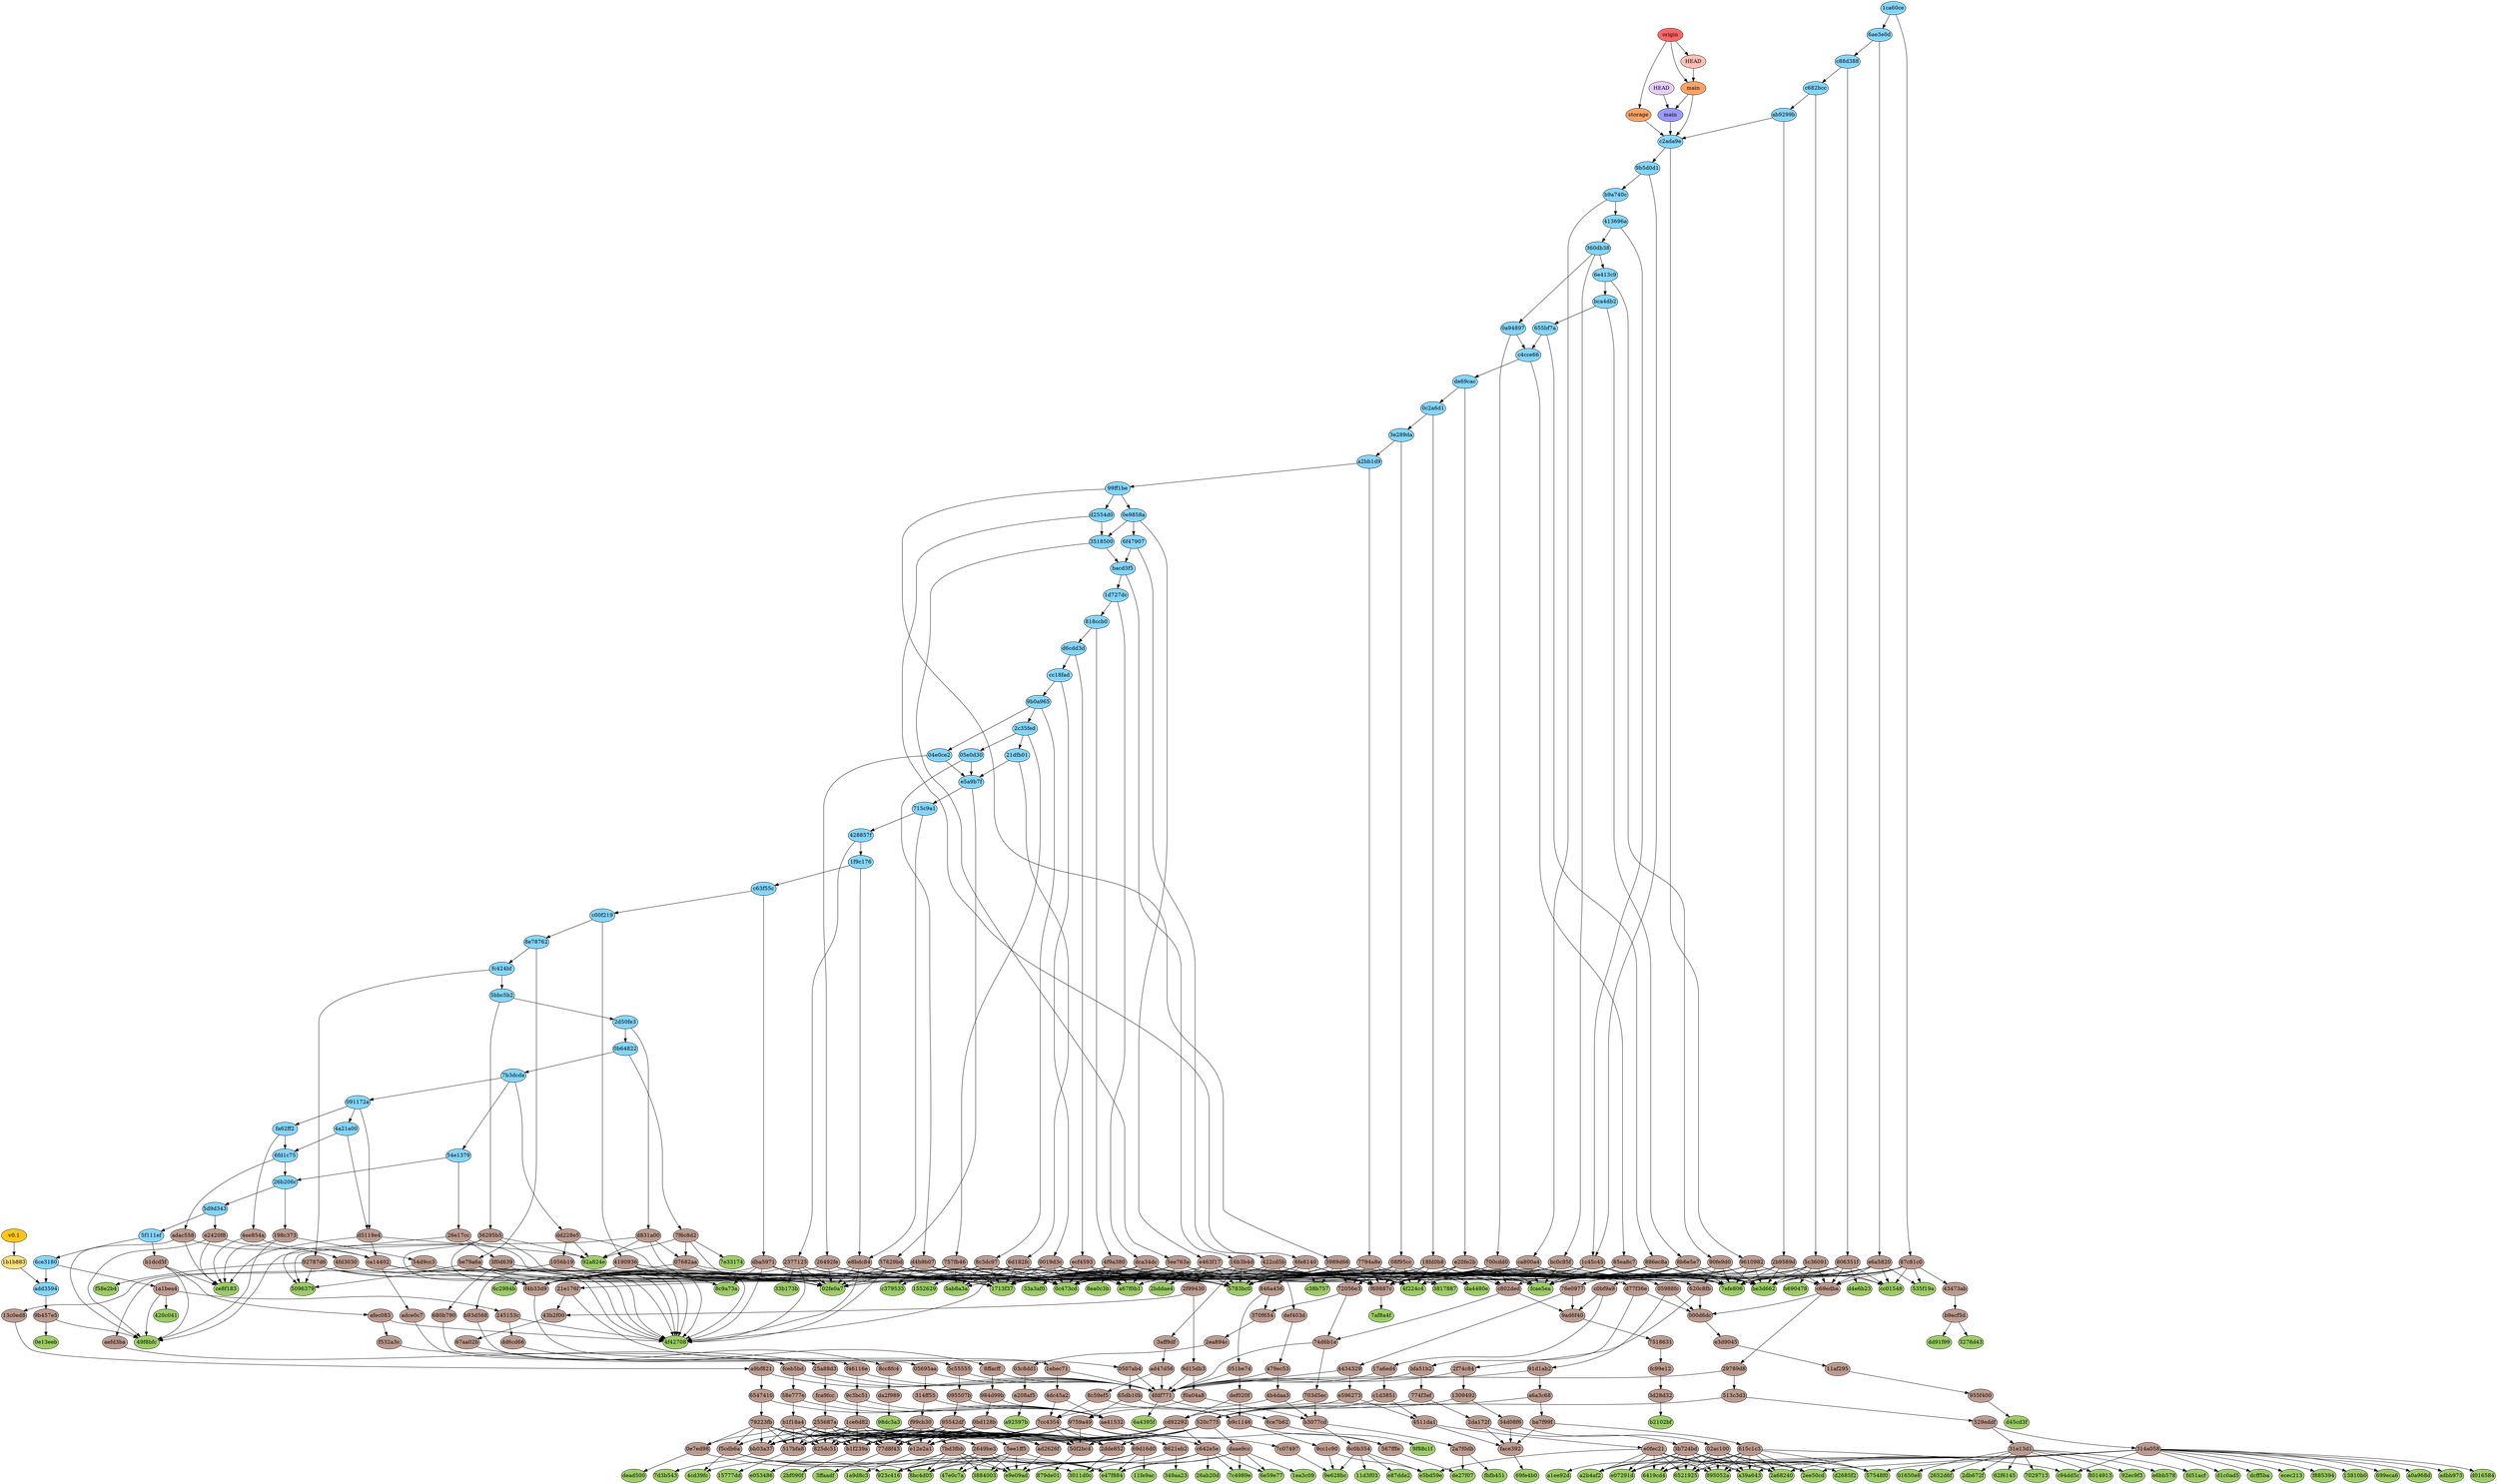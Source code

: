 digraph auto {
	graph [bgcolor=transparent]
	node [fixedsize=true style=filled width=0.95]
	"01650e8e73ce23512708a636e52fa62b1eeafcfa" [label="01650e8" fillcolor="#9ccc66"]
	"02fe0a79d11b21d7d052a272339a34fac17a4fac" [label="02fe0a7" fillcolor="#9ccc66"]
	"0c473cdb2519e07201b505bc59fa303c13275f40" [label="0c473cd" fillcolor="#9ccc66"]
	"0e13eebbeaada93aed5cfa8578698f950d09e8ae" [label="0e13eeb" fillcolor="#9ccc66"]
	"11d3f034e65e9ed46f7526427e792ee7915b67b5" [label="11d3f03" fillcolor="#9ccc66"]
	"11fe9ac0a798d6f9d78c97ddf95c2f657318e874" [label="11fe9ac" fillcolor="#9ccc66"]
	"13810b0c791a868af35479900d2cab7a60aeb444" [label="13810b0" fillcolor="#9ccc66"]
	"155262958dec05b4e6e6064f3bc731b329de980e" [label=1552629 fillcolor="#9ccc66"]
	"15777dd2f3d3085309aac02619e35c4aac6013e2" [label="15777dd" fillcolor="#9ccc66"]
	"1713f37cca2aee60282b612a511d749baeda16b9" [label="1713f37" fillcolor="#9ccc66"]
	"1a9d8c34ad659cfc2bd5a26c1c5eaebf0ea5b2b1" [label="1a9d8c3" fillcolor="#9ccc66"]
	"1ea3c09967704bfa34e738ab30baddf3d8fe4150" [label="1ea3c09" fillcolor="#9ccc66"]
	"2652d6f8cfccc2bd97c2599d8a804953e95581ab" [label="2652d6f" fillcolor="#9ccc66"]
	"26ab20dc26b98456d7620898393541627587a738" [label="26ab20d" fillcolor="#9ccc66"]
	"2a6824026959dc2d5e2171f3849b3e9fd56d0634" [label="2a68240" fillcolor="#9ccc66"]
	"2bddae4b69739ccc5a34adaea6d58a31648c78a4" [label="2bddae4" fillcolor="#9ccc66"]
	"2bf090f66c2aea5bcdb161219faaa0bac0d7f554" [label="2bf090f" fillcolor="#9ccc66"]
	"2db672f151d10ba540dbb716ebaf2cbcd6911008" [label="2db672f" fillcolor="#9ccc66"]
	"2ee50cd518c27819f1e653c2f4fe6faa8d97d5b3" [label="2ee50cd" fillcolor="#9ccc66"]
	"3011d0ca465f59a78e8319e0cb5fd5868de359c9" [label="3011d0c" fillcolor="#9ccc66"]
	"3278d43746dfe3b60ca9b3a4deb3825d6d966cb1" [label="3278d43" fillcolor="#9ccc66"]
	"33a3af04992820bd5c454119d55f5f6b699dfe6e" [label="33a3af0" fillcolor="#9ccc66"]
	"33b173b8f3c60bfe74e45d7943eb34db4913a9ec" [label="33b173b" fillcolor="#9ccc66"]
	"349aa232b4d83738a26444c685a9542960161acf" [label="349aa23" fillcolor="#9ccc66"]
	"3817887279475ed92ce0cbbb640bac4bc7704d48" [label=3817887 fillcolor="#9ccc66"]
	"3884003c4251c312c9647942325f6afb835d872d" [label=3884003 fillcolor="#9ccc66"]
	"3ffaadfbd549b52c17aa57e7dcdeb468d1a2dfb1" [label="3ffaadf" fillcolor="#9ccc66"]
	"420c041d4c5a4c7243415613482d2b9599ab0d0c" [label="420c041" fillcolor="#9ccc66"]
	"47e0c7a1722a080efe05e3d960214d71007aac03" [label="47e0c7a" fillcolor="#9ccc66"]
	"49f8bfc667457c83290d71e6afb8b14d89b89a38" [label="49f8bfc" fillcolor="#9ccc66"]
	"4cd39fc5e268cb78e4fb7f1d72bb9350fb195c00" [label="4cd39fc" fillcolor="#9ccc66"]
	"4f224c442e8bb94121154be9b858284341985cfe" [label="4f224c4" fillcolor="#9ccc66"]
	"4f427083e68bc2f16cf8790948af84f82ec05b59" [label="4f42708" fillcolor="#9ccc66"]
	"5096379d1a75787a472a4d265688127bdbfaecc8" [label=5096379 fillcolor="#9ccc66"]
	"535f19a2f9c8b18d14556d1023442b9515f8a3d3" [label="535f19a" fillcolor="#9ccc66"]
	"57548f0e5ab9c4ba8f6e56e7a5c590376193ee6b" [label="57548f0" fillcolor="#9ccc66"]
	"5783bc0d77a132dce01d27916abf9a192dd4ee08" [label="5783bc0" fillcolor="#9ccc66"]
	"5ab8a3a43d84b75a6469c591c563bbc0fede7810" [label="5ab8a3a" fillcolor="#9ccc66"]
	"62f6145414c15a3ec149fc6232978435ad579b6c" [label="62f6145" fillcolor="#9ccc66"]
	"6419cd4bb2de65b3ce84d2c1ed360519b64d8c8d" [label="6419cd4" fillcolor="#9ccc66"]
	"65219256d4ffcf42c8b485d4766c5afb8dc95def" [label=6521925 fillcolor="#9ccc66"]
	"699eca65e4e333f8c2e4517c5a9e885134df329e" [label="699eca6" fillcolor="#9ccc66"]
	"69fe4b04e7dbe103935f4056e3d8828829ab6165" [label="69fe4b0" fillcolor="#9ccc66"]
	"6a4395f647a2bf7f977e4b3b238bcfba6a070ef1" [label="6a4395f" fillcolor="#9ccc66"]
	"6c2984bbea219a52160f06f6fcffb86f1af5f9bf" [label="6c2984b" fillcolor="#9ccc66"]
	"6e59e7794df0330dfcf82a8656900be4e9835b94" [label="6e59e77" fillcolor="#9ccc66"]
	"7029713c576f2b0a843880f47febeba28c3c5cca" [label=7029713 fillcolor="#9ccc66"]
	"7af8a4f3d622ceddfc2ba27258cb00e223d6973f" [label="7af8a4f" fillcolor="#9ccc66"]
	"7c4989ecddb88a2be627402589a01f7a78365d45" [label="7c4989e" fillcolor="#9ccc66"]
	"7d3b543fdafe2f605916dfc40c7633918e07dd6d" [label="7d3b543" fillcolor="#9ccc66"]
	"7e33174e558a36370ae7f679c654d6d5c6be53fb" [label="7e33174" fillcolor="#9ccc66"]
	"7efe8062f0e7600057ea9e42a15bdcdbe9f247c8" [label="7efe806" fillcolor="#9ccc66"]
	"80149135137109aa6009d6fcad4af4bf1582d2bd" [label=8014913 fillcolor="#9ccc66"]
	"879de01cc76af879d30691ee11c540a2fb2b3ee6" [label="879de01" fillcolor="#9ccc66"]
	"895052adaf79625d85e9a9eb1099860536b50926" [label="895052a" fillcolor="#9ccc66"]
	"8bc4d050462c4a47294dc4d86f4c430e472416aa" [label="8bc4d05" fillcolor="#9ccc66"]
	"8c9a73afc5941e5c39e4fbfb7790814f34808989" [label="8c9a73a" fillcolor="#9ccc66"]
	"8ea0c3b9f4c6cff27fe8a3e556e62e29b6c9949f" [label="8ea0c3b" fillcolor="#9ccc66"]
	"923c4166ec0a13e0ac5fdb300042fc770e765d39" [label="923c416" fillcolor="#9ccc66"]
	"92a824e02832f1d8a17e4413125c07492f60b64f" [label="92a824e" fillcolor="#9ccc66"]
	"92ec9f3e5302d35ba1b8834be77fba6ff9e73c58" [label="92ec9f3" fillcolor="#9ccc66"]
	"98dc3a3f9cad219a79c2b022ec4821ab8ab2ab7c" [label="98dc3a3" fillcolor="#9ccc66"]
	"9e628bc0f5946b98de7a73decf17fd2bc76b2e56" [label="9e628bc" fillcolor="#9ccc66"]
	"9f88c1f9632445500e3b3688fe477b860f77d8f2" [label="9f88c1f" fillcolor="#9ccc66"]
	a0a968d66bdbe345f7f6e7f95f5cd765d24b6645 [label=a0a968d fillcolor="#9ccc66"]
	a1ee92d2105c1a5499610c6ee2318d4414433d6c [label=a1ee92d fillcolor="#9ccc66"]
	a2b4af23a52dbf324ec256b5a2ae1e3c5ded6b6d [label=a2b4af2 fillcolor="#9ccc66"]
	a39a64383abff09c6e203f1e63ccba8afcd3935c [label=a39a643 fillcolor="#9ccc66"]
	a67f0b163f961f3997403758497b31e0d81dd10e [label=a67f0b1 fillcolor="#9ccc66"]
	a92597b246fc972fd374ea94b14460ff02d1b8d7 [label=a92597b fillcolor="#9ccc66"]
	adbb9734d25d8cdf446fc161c0e2a86738023223 [label=adbb973 fillcolor="#9ccc66"]
	b2102bf642eca2c3fb9031e900918c554088d38f [label=b2102bf fillcolor="#9ccc66"]
	b6904782c961a9379e8b276d116aff2fcbf2e5d9 [label=b690478 fillcolor="#9ccc66"]
	be3d662e1b101796fb4351902b8fcca4fea66d36 [label=be3d662 fillcolor="#9ccc66"]
	c3795331ddccead7b6d2af20feacebbcbe623759 [label=c379533 fillcolor="#9ccc66"]
	c38b757bae167bb62b45ef6d44c7e42b3d291423 [label=c38b757 fillcolor="#9ccc66"]
	c94dd5c3e01f762e51f3ee3d36110d6c79ac9645 [label=c94dd5c fillcolor="#9ccc66"]
	cc015480e427c33669d09a4cbffa6a799716de88 [label=cc01548 fillcolor="#9ccc66"]
	ce8f183933440c65212aa3ab57684d65762c8cca [label=ce8f183 fillcolor="#9ccc66"]
	d01658442c87a185fdf194cf55ff7decdb2c5581 [label=d016584 fillcolor="#9ccc66"]
	d1c0ad5f8c1fe09b5abb97d25a56afe5233800bb [label=d1c0ad5 fillcolor="#9ccc66"]
	d2685f2f9ce2e89fe9914a987b0779c4cee20cc4 [label=d2685f2 fillcolor="#9ccc66"]
	d45cd3f7fe1b31c2bde71399c080f55f3398b369 [label=d45cd3f fillcolor="#9ccc66"]
	d4e6b237f8e9221943be3f32088a2a4e62d4e640 [label=d4e6b23 fillcolor="#9ccc66"]
	da4480ec1b86f57304d01e94dd3ea1c8f12be5bd [label=da4480e fillcolor="#9ccc66"]
	dcff5bac41ef5128d59662b3349b4e936b05d6ff [label=dcff5ba fillcolor="#9ccc66"]
	dd91f99dede829e50ec11d0f1f60b774e4649e73 [label=dd91f99 fillcolor="#9ccc66"]
	de27f07fa5a76cd08461a66355c3c9843d851a0d [label=de27f07 fillcolor="#9ccc66"]
	dead5003e627f458abd2e20a895dd8100154a67f [label=dead500 fillcolor="#9ccc66"]
	e0534867fc3f0611fbf34a184e1370d75677a75f [label=e053486 fillcolor="#9ccc66"]
	e07291d3fa5254e9c4f47825cf720f4437041ba5 [label=e07291d fillcolor="#9ccc66"]
	e47f884ec034e9729b70e3ea9471c63bc58ff989 [label=e47f884 fillcolor="#9ccc66"]
	e5bd59e7e6c9f04a731a69a2506ed38a6353428b [label=e5bd59e fillcolor="#9ccc66"]
	e6bb5784f07e2d7ee92a342ea35aa932f608d9d0 [label=e6bb578 fillcolor="#9ccc66"]
	e87dde2a4d8997c66fa18718d24eed73d07eaf79 [label=e87dde2 fillcolor="#9ccc66"]
	e9e09adfff4eca93d551ec76f875dc7ced35bc9d [label=e9e09ad fillcolor="#9ccc66"]
	ecec213b3890e9d1607da1785ffd75f29c56cd9b [label=ecec213 fillcolor="#9ccc66"]
	f58e2b4a7d62f23e55ed038a5c61ce542a11d955 [label=f58e2b4 fillcolor="#9ccc66"]
	f885394465b5bfcbbca74e4dda83a6250e73f79e [label=f885394 fillcolor="#9ccc66"]
	fbfb45170fa90c72b4070b268e5d5d409dd111d6 [label=fbfb451 fillcolor="#9ccc66"]
	fcae5ea81c26c51c642a95e6900ff049a6a9dec7 [label=fcae5ea fillcolor="#9ccc66"]
	fd51acf22ea854ae44ab6c51bc1a2371f7c6775d [label=fd51acf fillcolor="#9ccc66"]
	"000d6dcbcf9a478420b6200144ac31f45bb482a5" [label="000d6dc" fillcolor="#bc9b8f"]
	"000d6dcbcf9a478420b6200144ac31f45bb482a5" -> e3d9045aefff7b332d06a66dff0c5c60d3745c8f
	"0019d3cbd2c41949da714e994a56b5e7e6eeaa91" [label="0019d3c" fillcolor="#bc9b8f"]
	"0019d3cbd2c41949da714e994a56b5e7e6eeaa91" -> "5783bc0d77a132dce01d27916abf9a192dd4ee08"
	"0019d3cbd2c41949da714e994a56b5e7e6eeaa91" -> f69887c9818b1f1f3a855bdca1328b33891213ac
	"0019d3cbd2c41949da714e994a56b5e7e6eeaa91" -> "5ab8a3a43d84b75a6469c591c563bbc0fede7810"
	"0019d3cbd2c41949da714e994a56b5e7e6eeaa91" -> "0c473cdb2519e07201b505bc59fa303c13275f40"
	"0019d3cbd2c41949da714e994a56b5e7e6eeaa91" -> "1713f37cca2aee60282b612a511d749baeda16b9"
	"0019d3cbd2c41949da714e994a56b5e7e6eeaa91" -> a67f0b163f961f3997403758497b31e0d81dd10e
	"0019d3cbd2c41949da714e994a56b5e7e6eeaa91" -> f4b33d9a69e59e4252470352b31fb280328f62c4
	"02ac10031b682cfd4133bad9b93af667042dbe5b" [label="02ac100" fillcolor="#bc9b8f"]
	"02ac10031b682cfd4133bad9b93af667042dbe5b" -> "895052adaf79625d85e9a9eb1099860536b50926"
	"02ac10031b682cfd4133bad9b93af667042dbe5b" -> "65219256d4ffcf42c8b485d4766c5afb8dc95def"
	"02ac10031b682cfd4133bad9b93af667042dbe5b" -> "57548f0e5ab9c4ba8f6e56e7a5c590376193ee6b"
	"02ac10031b682cfd4133bad9b93af667042dbe5b" -> d2685f2f9ce2e89fe9914a987b0779c4cee20cc4
	"02ac10031b682cfd4133bad9b93af667042dbe5b" -> a39a64383abff09c6e203f1e63ccba8afcd3935c
	"02ac10031b682cfd4133bad9b93af667042dbe5b" -> "6419cd4bb2de65b3ce84d2c1ed360519b64d8c8d"
	"02ac10031b682cfd4133bad9b93af667042dbe5b" -> e07291d3fa5254e9c4f47825cf720f4437041ba5
	"02ac10031b682cfd4133bad9b93af667042dbe5b" -> "2a6824026959dc2d5e2171f3849b3e9fd56d0634"
	"02ac10031b682cfd4133bad9b93af667042dbe5b" -> "2ee50cd518c27819f1e653c2f4fe6faa8d97d5b3"
	"02ac10031b682cfd4133bad9b93af667042dbe5b" -> a2b4af23a52dbf324ec256b5a2ae1e3c5ded6b6d
	"03c8dd1bb6ba2aec6a4398a4734c4a3fcba6be51" [label="03c8dd1" fillcolor="#bc9b8f"]
	"03c8dd1bb6ba2aec6a4398a4734c4a3fcba6be51" -> e208af5c03f0fb984dee332bedc65b08bd20b06f
	"0507ab48869c0ece4f54cdcb61beeaece4b1b637" [label="0507ab4" fillcolor="#bc9b8f"]
	"0507ab48869c0ece4f54cdcb61beeaece4b1b637" -> "65db10b7a247345e4d878bd985cb01f26108e475"
	"0507ab48869c0ece4f54cdcb61beeaece4b1b637" -> "4fdf77160154d439cece77bb95f3576099dfa0bf"
	"051be7461c686e75e8bd3a7494658f9916008e1f" [label="051be74" fillcolor="#bc9b8f"]
	"051be7461c686e75e8bd3a7494658f9916008e1f" -> def020f1b4ab2950a165c1263daa268e3f7a42ff
	"051be7461c686e75e8bd3a7494658f9916008e1f" -> "4fdf77160154d439cece77bb95f3576099dfa0bf"
	"05695aa970eeeba91754eb731639c95427b799f9" [label="05695aa" fillcolor="#bc9b8f"]
	"05695aa970eeeba91754eb731639c95427b799f9" -> "314ff55a354936207d4bafb4682338e9012c801e"
	"05695aa970eeeba91754eb731639c95427b799f9" -> "4fdf77160154d439cece77bb95f3576099dfa0bf"
	"05988fc3d7321e857972cb2f764107d3d75508fb" [label="05988fc" fillcolor="#bc9b8f"]
	"05988fc3d7321e857972cb2f764107d3d75508fb" -> "91d1ab2ed7390f885505d977764822e9510e2f26"
	"05988fc3d7321e857972cb2f764107d3d75508fb" -> "000d6dcbcf9a478420b6200144ac31f45bb482a5"
	"07682aa81b131368585bfc1b09405e81a9001856" [label="07682aa" fillcolor="#bc9b8f"]
	"07682aa81b131368585bfc1b09405e81a9001856" -> "5783bc0d77a132dce01d27916abf9a192dd4ee08"
	"07682aa81b131368585bfc1b09405e81a9001856" -> "4f427083e68bc2f16cf8790948af84f82ec05b59"
	"07682aa81b131368585bfc1b09405e81a9001856" -> f4b33d9a69e59e4252470352b31fb280328f62c4
	"08f95cc935a8ea184ff7ec19a44ee114c011157b" [label="08f95cc" fillcolor="#bc9b8f"]
	"08f95cc935a8ea184ff7ec19a44ee114c011157b" -> "5783bc0d77a132dce01d27916abf9a192dd4ee08"
	"08f95cc935a8ea184ff7ec19a44ee114c011157b" -> f69887c9818b1f1f3a855bdca1328b33891213ac
	"08f95cc935a8ea184ff7ec19a44ee114c011157b" -> "4f224c442e8bb94121154be9b858284341985cfe"
	"08f95cc935a8ea184ff7ec19a44ee114c011157b" -> da4480ec1b86f57304d01e94dd3ea1c8f12be5bd
	"08f95cc935a8ea184ff7ec19a44ee114c011157b" -> "1713f37cca2aee60282b612a511d749baeda16b9"
	"08f95cc935a8ea184ff7ec19a44ee114c011157b" -> "3817887279475ed92ce0cbbb640bac4bc7704d48"
	"08f95cc935a8ea184ff7ec19a44ee114c011157b" -> "72056e3c6cddd98e8eb3a80949feef91186cd915"
	"095507b5a6817e218a901c43d31ed1796ad085b2" [label="095507b" fillcolor="#bc9b8f"]
	"095507b5a6817e218a901c43d31ed1796ad085b2" -> "95542df7df13da6581ff430e6732a74d25aa3096"
	"095507b5a6817e218a901c43d31ed1796ad085b2" -> aa41532dadd014610ea0d814ac245d69796293a8
	"0bd128b6dec3e693a7081f6169ff257f236bec9a" [label="0bd128b" fillcolor="#bc9b8f"]
	"0bd128b6dec3e693a7081f6169ff257f236bec9a" -> "2dde85280f78d4c4e9bc5f7d98ed92e9eb97ed49"
	"0bd128b6dec3e693a7081f6169ff257f236bec9a" -> bb03a376e53babe7a8191cbea6f2aa3273ea5bfa
	"0bd128b6dec3e693a7081f6169ff257f236bec9a" -> "517bfa815ab179b0cef8c6a433bd81865600e8b6"
	"0bd128b6dec3e693a7081f6169ff257f236bec9a" -> "825dc5199851c0f29fd0c311a29621e2ec21e321"
	"0bd128b6dec3e693a7081f6169ff257f236bec9a" -> ad2626f94e73f4c0483b92e3a4e06dc2cbe4f077
	"0bd128b6dec3e693a7081f6169ff257f236bec9a" -> b1f239a6d29b40606e00e1a57f0cacb2299e732d
	"0bd128b6dec3e693a7081f6169ff257f236bec9a" -> "77d8f4348629183e5fe1ecb861bef0abb4ff8ce8"
	"0bd128b6dec3e693a7081f6169ff257f236bec9a" -> e12e2a1a8e0ae13dd6eb65492d3379e4e6e0bf8d
	"0bd128b6dec3e693a7081f6169ff257f236bec9a" -> "50f2bc4979d49046ebb956d9df78121c2ea6bb4e"
	"0e7ed98c468ad405b34c0bc4dee5660b2e6a58c6" [label="0e7ed98" fillcolor="#bc9b8f"]
	"0e7ed98c468ad405b34c0bc4dee5660b2e6a58c6" -> dead5003e627f458abd2e20a895dd8100154a67f
	"0e7ed98c468ad405b34c0bc4dee5660b2e6a58c6" -> "3011d0ca465f59a78e8319e0cb5fd5868de359c9"
	"1056b19b3eceb38c4d3273f2fd244b3ff8e620d2" [label="1056b19" fillcolor="#bc9b8f"]
	"1056b19b3eceb38c4d3273f2fd244b3ff8e620d2" -> "5783bc0d77a132dce01d27916abf9a192dd4ee08"
	"1056b19b3eceb38c4d3273f2fd244b3ff8e620d2" -> "4f427083e68bc2f16cf8790948af84f82ec05b59"
	"1056b19b3eceb38c4d3273f2fd244b3ff8e620d2" -> b93d568a173f6cf1fe337a5f50ede9384adc511b
	"11af295ba4475e4a25d05a0cb72970f6419dbcb5" [label="11af295" fillcolor="#bc9b8f"]
	"11af295ba4475e4a25d05a0cb72970f6419dbcb5" -> "955f400fb66a2a9c3d2e77702cf1b67bfe0cd913"
	"130949224cd4a812b4bb144dbe3dd678fdfda53d" [label=1309492 fillcolor="#bc9b8f"]
	"130949224cd4a812b4bb144dbe3dd678fdfda53d" -> "520c77519a53850710a939d6171a5763cb39d261"
	"130949224cd4a812b4bb144dbe3dd678fdfda53d" -> "34d08f6a826be78421366232ff11c96547bf40fb"
	"13c0ed891fdf6418996f328046649caa4aae7c79" [label="13c0ed8" fillcolor="#bc9b8f"]
	"13c0ed891fdf6418996f328046649caa4aae7c79" -> a9bf8213c921a4fdf488dd21bbf9599f82e34397
	"16b3b4d38cd9925557d77045d86182138a949a53" [label="16b3b4d" fillcolor="#bc9b8f"]
	"16b3b4d38cd9925557d77045d86182138a949a53" -> "5783bc0d77a132dce01d27916abf9a192dd4ee08"
	"16b3b4d38cd9925557d77045d86182138a949a53" -> f69887c9818b1f1f3a855bdca1328b33891213ac
	"16b3b4d38cd9925557d77045d86182138a949a53" -> "4f224c442e8bb94121154be9b858284341985cfe"
	"16b3b4d38cd9925557d77045d86182138a949a53" -> "0c473cdb2519e07201b505bc59fa303c13275f40"
	"16b3b4d38cd9925557d77045d86182138a949a53" -> "1713f37cca2aee60282b612a511d749baeda16b9"
	"16b3b4d38cd9925557d77045d86182138a949a53" -> a67f0b163f961f3997403758497b31e0d81dd10e
	"16b3b4d38cd9925557d77045d86182138a949a53" -> "3aff9df88eb0a48379aad1a1a72593905b5b115d"
	"17a6ed4bf586d709d5038cbdf865e8a48fc3de28" [label="17a6ed4" fillcolor="#bc9b8f"]
	"17a6ed4bf586d709d5038cbdf865e8a48fc3de28" -> c1d3851e5da824a117139937c29dba64adb4da40
	"17a6ed4bf586d709d5038cbdf865e8a48fc3de28" -> "4fdf77160154d439cece77bb95f3576099dfa0bf"
	"18fd0b8b15a10e53fb50880aa5b5a8956fe58ec1" [label="18fd0b8" fillcolor="#bc9b8f"]
	"18fd0b8b15a10e53fb50880aa5b5a8956fe58ec1" -> "5783bc0d77a132dce01d27916abf9a192dd4ee08"
	"18fd0b8b15a10e53fb50880aa5b5a8956fe58ec1" -> f69887c9818b1f1f3a855bdca1328b33891213ac
	"18fd0b8b15a10e53fb50880aa5b5a8956fe58ec1" -> "4f224c442e8bb94121154be9b858284341985cfe"
	"18fd0b8b15a10e53fb50880aa5b5a8956fe58ec1" -> da4480ec1b86f57304d01e94dd3ea1c8f12be5bd
	"18fd0b8b15a10e53fb50880aa5b5a8956fe58ec1" -> "1713f37cca2aee60282b612a511d749baeda16b9"
	"18fd0b8b15a10e53fb50880aa5b5a8956fe58ec1" -> fcae5ea81c26c51c642a95e6900ff049a6a9dec7
	"18fd0b8b15a10e53fb50880aa5b5a8956fe58ec1" -> c802ded83c1130e61a1037209d5918db46db5d0f
	"198c373819236d979856b53f62bfeb6e887550d8" [label="198c373" fillcolor="#bc9b8f"]
	"198c373819236d979856b53f62bfeb6e887550d8" -> ce8f183933440c65212aa3ab57684d65762c8cca
	"198c373819236d979856b53f62bfeb6e887550d8" -> "49f8bfc667457c83290d71e6afb8b14d89b89a38"
	"198c373819236d979856b53f62bfeb6e887550d8" -> "54d9cc3aa7db085a7b34ef8bdc581a35a32dbcf0"
	"1a1bea4f2b6dc4f87e6df34187c7380468c8df16" [label="1a1bea4" fillcolor="#bc9b8f"]
	"1a1bea4f2b6dc4f87e6df34187c7380468c8df16" -> "420c041d4c5a4c7243415613482d2b9599ab0d0c"
	"1a1bea4f2b6dc4f87e6df34187c7380468c8df16" -> "49f8bfc667457c83290d71e6afb8b14d89b89a38"
	"1a1bea4f2b6dc4f87e6df34187c7380468c8df16" -> "245153c626d2d4ddeff95ae6533a9f9ff25abe41"
	"1c45c45ea939c999382861d77e43bfe59d2ac874" [label="1c45c45" fillcolor="#bc9b8f"]
	"1c45c45ea939c999382861d77e43bfe59d2ac874" -> "5783bc0d77a132dce01d27916abf9a192dd4ee08"
	"1c45c45ea939c999382861d77e43bfe59d2ac874" -> f69887c9818b1f1f3a855bdca1328b33891213ac
	"1c45c45ea939c999382861d77e43bfe59d2ac874" -> "02fe0a79d11b21d7d052a272339a34fac17a4fac"
	"1c45c45ea939c999382861d77e43bfe59d2ac874" -> "7efe8062f0e7600057ea9e42a15bdcdbe9f247c8"
	"1c45c45ea939c999382861d77e43bfe59d2ac874" -> be3d662e1b101796fb4351902b8fcca4fea66d36
	"1c45c45ea939c999382861d77e43bfe59d2ac874" -> fcae5ea81c26c51c642a95e6900ff049a6a9dec7
	"1c45c45ea939c999382861d77e43bfe59d2ac874" -> "05988fc3d7321e857972cb2f764107d3d75508fb"
	"1ce6d82cf203da679ae42ebacd14872403afa0b1" [label="1ce6d82" fillcolor="#bc9b8f"]
	"1ce6d82cf203da679ae42ebacd14872403afa0b1" -> "2dde85280f78d4c4e9bc5f7d98ed92e9eb97ed49"
	"1ce6d82cf203da679ae42ebacd14872403afa0b1" -> bb03a376e53babe7a8191cbea6f2aa3273ea5bfa
	"1ce6d82cf203da679ae42ebacd14872403afa0b1" -> "517bfa815ab179b0cef8c6a433bd81865600e8b6"
	"1ce6d82cf203da679ae42ebacd14872403afa0b1" -> "825dc5199851c0f29fd0c311a29621e2ec21e321"
	"1ce6d82cf203da679ae42ebacd14872403afa0b1" -> "2649be3b55c11b3644c69143f383444aa33130d2"
	"1ce6d82cf203da679ae42ebacd14872403afa0b1" -> b1f239a6d29b40606e00e1a57f0cacb2299e732d
	"1ce6d82cf203da679ae42ebacd14872403afa0b1" -> "77d8f4348629183e5fe1ecb861bef0abb4ff8ce8"
	"1ce6d82cf203da679ae42ebacd14872403afa0b1" -> e12e2a1a8e0ae13dd6eb65492d3379e4e6e0bf8d
	"1ce6d82cf203da679ae42ebacd14872403afa0b1" -> "50f2bc4979d49046ebb956d9df78121c2ea6bb4e"
	"1ebec71114a539bc716885cbb8d8c9a439689564" [label="1ebec71" fillcolor="#bc9b8f"]
	"1ebec71114a539bc716885cbb8d8c9a439689564" -> "4dc45a200b39698a246c515262fa19f2ee521f67"
	"1ebec71114a539bc716885cbb8d8c9a439689564" -> "4fdf77160154d439cece77bb95f3576099dfa0bf"
	"21e176f7d3876bc92d98421337c717af921652de" [label="21e176f" fillcolor="#bc9b8f"]
	"21e176f7d3876bc92d98421337c717af921652de" -> "0507ab48869c0ece4f54cdcb61beeaece4b1b637"
	"21e176f7d3876bc92d98421337c717af921652de" -> "43b2f004f9208af3769262618986dfa51dbf7372"
	"23771250e9dc9d9e63ea85403882f54a77b2fa12" [label=2377125 fillcolor="#bc9b8f"]
	"23771250e9dc9d9e63ea85403882f54a77b2fa12" -> "5783bc0d77a132dce01d27916abf9a192dd4ee08"
	"23771250e9dc9d9e63ea85403882f54a77b2fa12" -> "02fe0a79d11b21d7d052a272339a34fac17a4fac"
	"23771250e9dc9d9e63ea85403882f54a77b2fa12" -> "33b173b8f3c60bfe74e45d7943eb34db4913a9ec"
	"23771250e9dc9d9e63ea85403882f54a77b2fa12" -> "1713f37cca2aee60282b612a511d749baeda16b9"
	"23771250e9dc9d9e63ea85403882f54a77b2fa12" -> "4f427083e68bc2f16cf8790948af84f82ec05b59"
	"23771250e9dc9d9e63ea85403882f54a77b2fa12" -> f4b33d9a69e59e4252470352b31fb280328f62c4
	"245153c626d2d4ddeff95ae6533a9f9ff25abe41" [label="245153c" fillcolor="#bc9b8f"]
	"245153c626d2d4ddeff95ae6533a9f9ff25abe41" -> "4f427083e68bc2f16cf8790948af84f82ec05b59"
	"245153c626d2d4ddeff95ae6533a9f9ff25abe41" -> dd6cd669e326262f4746eaba904b03d6b19d2f21
	"255687a14365b46ccd9fd452178bf287f2a983af" [label="255687a" fillcolor="#bc9b8f"]
	"255687a14365b46ccd9fd452178bf287f2a983af" -> "2dde85280f78d4c4e9bc5f7d98ed92e9eb97ed49"
	"255687a14365b46ccd9fd452178bf287f2a983af" -> bb03a376e53babe7a8191cbea6f2aa3273ea5bfa
	"255687a14365b46ccd9fd452178bf287f2a983af" -> "517bfa815ab179b0cef8c6a433bd81865600e8b6"
	"255687a14365b46ccd9fd452178bf287f2a983af" -> "825dc5199851c0f29fd0c311a29621e2ec21e321"
	"255687a14365b46ccd9fd452178bf287f2a983af" -> f5cdb6ac8369daa7c6b962fb14d473c684f21806
	"255687a14365b46ccd9fd452178bf287f2a983af" -> b1f239a6d29b40606e00e1a57f0cacb2299e732d
	"255687a14365b46ccd9fd452178bf287f2a983af" -> "77d8f4348629183e5fe1ecb861bef0abb4ff8ce8"
	"255687a14365b46ccd9fd452178bf287f2a983af" -> e12e2a1a8e0ae13dd6eb65492d3379e4e6e0bf8d
	"255687a14365b46ccd9fd452178bf287f2a983af" -> "50f2bc4979d49046ebb956d9df78121c2ea6bb4e"
	"25a88d3bf5692ded7d420af51e3f2c78050f8c6d" [label="25a88d3" fillcolor="#bc9b8f"]
	"25a88d3bf5692ded7d420af51e3f2c78050f8c6d" -> fca9fccf281c34bfde6c9779e9b043881ff62ba8
	"25a88d3bf5692ded7d420af51e3f2c78050f8c6d" -> "4fdf77160154d439cece77bb95f3576099dfa0bf"
	"26492fe0879b64668bfdc693a574d23d64a09b60" [label="26492fe" fillcolor="#bc9b8f"]
	"26492fe0879b64668bfdc693a574d23d64a09b60" -> "5783bc0d77a132dce01d27916abf9a192dd4ee08"
	"26492fe0879b64668bfdc693a574d23d64a09b60" -> f69887c9818b1f1f3a855bdca1328b33891213ac
	"26492fe0879b64668bfdc693a574d23d64a09b60" -> "02fe0a79d11b21d7d052a272339a34fac17a4fac"
	"26492fe0879b64668bfdc693a574d23d64a09b60" -> "0c473cdb2519e07201b505bc59fa303c13275f40"
	"26492fe0879b64668bfdc693a574d23d64a09b60" -> "1713f37cca2aee60282b612a511d749baeda16b9"
	"26492fe0879b64668bfdc693a574d23d64a09b60" -> "6c2984bbea219a52160f06f6fcffb86f1af5f9bf"
	"26492fe0879b64668bfdc693a574d23d64a09b60" -> f4b33d9a69e59e4252470352b31fb280328f62c4
	"2649be3b55c11b3644c69143f383444aa33130d2" [label="2649be3" fillcolor="#bc9b8f"]
	"2649be3b55c11b3644c69143f383444aa33130d2" -> "923c4166ec0a13e0ac5fdb300042fc770e765d39"
	"2649be3b55c11b3644c69143f383444aa33130d2" -> e47f884ec034e9729b70e3ea9471c63bc58ff989
	"2649be3b55c11b3644c69143f383444aa33130d2" -> "47e0c7a1722a080efe05e3d960214d71007aac03"
	"2649be3b55c11b3644c69143f383444aa33130d2" -> "8bc4d050462c4a47294dc4d86f4c430e472416aa"
	"2649be3b55c11b3644c69143f383444aa33130d2" -> e9e09adfff4eca93d551ec76f875dc7ced35bc9d
	"26e17cc3fc5149789a256a2e81394441b1bd2e14" [label="26e17cc" fillcolor="#bc9b8f"]
	"26e17cc3fc5149789a256a2e81394441b1bd2e14" -> "02fe0a79d11b21d7d052a272339a34fac17a4fac"
	"26e17cc3fc5149789a256a2e81394441b1bd2e14" -> "49f8bfc667457c83290d71e6afb8b14d89b89a38"
	"26e17cc3fc5149789a256a2e81394441b1bd2e14" -> "3f0d6390322d1f0ad62cf7294a462d895b85de8e"
	"29789d8798a5854567185877c5f42ef0b7af55f0" [label="29789d8" fillcolor="#bc9b8f"]
	"29789d8798a5854567185877c5f42ef0b7af55f0" -> "513c3d3ec2c3d111497d4a693400925134dd7dad"
	"29789d8798a5854567185877c5f42ef0b7af55f0" -> "4fdf77160154d439cece77bb95f3576099dfa0bf"
	"2a7f0db310832458563c14b48fc53f7def442b71" [label="2a7f0db" fillcolor="#bc9b8f"]
	"2a7f0db310832458563c14b48fc53f7def442b71" -> fbfb45170fa90c72b4070b268e5d5d409dd111d6
	"2a7f0db310832458563c14b48fc53f7def442b71" -> de27f07fa5a76cd08461a66355c3c9843d851a0d
	"2b9589de11f975eac9ac1c29022e5f504f92b0ec" [label="2b9589d" fillcolor="#bc9b8f"]
	"2b9589de11f975eac9ac1c29022e5f504f92b0ec" -> "5783bc0d77a132dce01d27916abf9a192dd4ee08"
	"2b9589de11f975eac9ac1c29022e5f504f92b0ec" -> f69887c9818b1f1f3a855bdca1328b33891213ac
	"2b9589de11f975eac9ac1c29022e5f504f92b0ec" -> "02fe0a79d11b21d7d052a272339a34fac17a4fac"
	"2b9589de11f975eac9ac1c29022e5f504f92b0ec" -> "7efe8062f0e7600057ea9e42a15bdcdbe9f247c8"
	"2b9589de11f975eac9ac1c29022e5f504f92b0ec" -> be3d662e1b101796fb4351902b8fcca4fea66d36
	"2b9589de11f975eac9ac1c29022e5f504f92b0ec" -> cc015480e427c33669d09a4cbffa6a799716de88
	"2b9589de11f975eac9ac1c29022e5f504f92b0ec" -> c69edba1f36363ff26bc42860faa73f80be501af
	"2da172fcc7448952f1360118ff7e079df20625af" [label="2da172f" fillcolor="#bc9b8f"]
	"2da172fcc7448952f1360118ff7e079df20625af" -> face392e049387f1b72a10c33eab300841ac59cd
	"2da172fcc7448952f1360118ff7e079df20625af" -> "3b724bdf7d7822ed4684f16ba91518555ec5d7f3"
	"2dde85280f78d4c4e9bc5f7d98ed92e9eb97ed49" [label="2dde852" fillcolor="#bc9b8f"]
	"2dde85280f78d4c4e9bc5f7d98ed92e9eb97ed49" -> "3011d0ca465f59a78e8319e0cb5fd5868de359c9"
	"2ea894ca2dab50738c98070041b296de3b0678da" [label="2ea894c" fillcolor="#bc9b8f"]
	"2ea894ca2dab50738c98070041b296de3b0678da" -> "03c8dd1bb6ba2aec6a4398a4734c4a3fcba6be51"
	"2f74c8459a1f82d8a10f8c2b277da62deb902f5c" [label="2f74c84" fillcolor="#bc9b8f"]
	"2f74c8459a1f82d8a10f8c2b277da62deb902f5c" -> "130949224cd4a812b4bb144dbe3dd678fdfda53d"
	"2f74c8459a1f82d8a10f8c2b277da62deb902f5c" -> "4fdf77160154d439cece77bb95f3576099dfa0bf"
	"2f99430ac34b370116bfc39791330a958f0e04d8" [label="2f99430" fillcolor="#bc9b8f"]
	"2f99430ac34b370116bfc39791330a958f0e04d8" -> "9d15db34361f1450934cd88c0d43cda318c509a1"
	"2f99430ac34b370116bfc39791330a958f0e04d8" -> "43b2f004f9208af3769262618986dfa51dbf7372"
	"314a058fd41b4d14b89ae348be69def2189f9bc2" [label="314a058" fillcolor="#bc9b8f"]
	"314a058fd41b4d14b89ae348be69def2189f9bc2" -> "895052adaf79625d85e9a9eb1099860536b50926"
	"314a058fd41b4d14b89ae348be69def2189f9bc2" -> "699eca65e4e333f8c2e4517c5a9e885134df329e"
	"314a058fd41b4d14b89ae348be69def2189f9bc2" -> "65219256d4ffcf42c8b485d4766c5afb8dc95def"
	"314a058fd41b4d14b89ae348be69def2189f9bc2" -> "13810b0c791a868af35479900d2cab7a60aeb444"
	"314a058fd41b4d14b89ae348be69def2189f9bc2" -> "57548f0e5ab9c4ba8f6e56e7a5c590376193ee6b"
	"314a058fd41b4d14b89ae348be69def2189f9bc2" -> f885394465b5bfcbbca74e4dda83a6250e73f79e
	"314a058fd41b4d14b89ae348be69def2189f9bc2" -> c94dd5c3e01f762e51f3ee3d36110d6c79ac9645
	"314a058fd41b4d14b89ae348be69def2189f9bc2" -> a39a64383abff09c6e203f1e63ccba8afcd3935c
	"314a058fd41b4d14b89ae348be69def2189f9bc2" -> dcff5bac41ef5128d59662b3349b4e936b05d6ff
	"314a058fd41b4d14b89ae348be69def2189f9bc2" -> "6419cd4bb2de65b3ce84d2c1ed360519b64d8c8d"
	"314a058fd41b4d14b89ae348be69def2189f9bc2" -> ecec213b3890e9d1607da1785ffd75f29c56cd9b
	"314a058fd41b4d14b89ae348be69def2189f9bc2" -> d1c0ad5f8c1fe09b5abb97d25a56afe5233800bb
	"314a058fd41b4d14b89ae348be69def2189f9bc2" -> a0a968d66bdbe345f7f6e7f95f5cd765d24b6645
	"314a058fd41b4d14b89ae348be69def2189f9bc2" -> "2a6824026959dc2d5e2171f3849b3e9fd56d0634"
	"314a058fd41b4d14b89ae348be69def2189f9bc2" -> d01658442c87a185fdf194cf55ff7decdb2c5581
	"314a058fd41b4d14b89ae348be69def2189f9bc2" -> "2ee50cd518c27819f1e653c2f4fe6faa8d97d5b3"
	"314a058fd41b4d14b89ae348be69def2189f9bc2" -> adbb9734d25d8cdf446fc161c0e2a86738023223
	"314ff55a354936207d4bafb4682338e9012c801e" [label="314ff55" fillcolor="#bc9b8f"]
	"314ff55a354936207d4bafb4682338e9012c801e" -> f99cb30415dd8e5387a267c2c0a537e2af5afff3
	"314ff55a354936207d4bafb4682338e9012c801e" -> aa41532dadd014610ea0d814ac245d69796293a8
	"31e13d1d41c7217ebc9f97b9b5ba6ff85744ccc7" [label="31e13d1" fillcolor="#bc9b8f"]
	"31e13d1d41c7217ebc9f97b9b5ba6ff85744ccc7" -> e6bb5784f07e2d7ee92a342ea35aa932f608d9d0
	"31e13d1d41c7217ebc9f97b9b5ba6ff85744ccc7" -> "2652d6f8cfccc2bd97c2599d8a804953e95581ab"
	"31e13d1d41c7217ebc9f97b9b5ba6ff85744ccc7" -> fd51acf22ea854ae44ab6c51bc1a2371f7c6775d
	"31e13d1d41c7217ebc9f97b9b5ba6ff85744ccc7" -> "92ec9f3e5302d35ba1b8834be77fba6ff9e73c58"
	"31e13d1d41c7217ebc9f97b9b5ba6ff85744ccc7" -> "80149135137109aa6009d6fcad4af4bf1582d2bd"
	"31e13d1d41c7217ebc9f97b9b5ba6ff85744ccc7" -> "7029713c576f2b0a843880f47febeba28c3c5cca"
	"31e13d1d41c7217ebc9f97b9b5ba6ff85744ccc7" -> "2db672f151d10ba540dbb716ebaf2cbcd6911008"
	"31e13d1d41c7217ebc9f97b9b5ba6ff85744ccc7" -> "62f6145414c15a3ec149fc6232978435ad579b6c"
	"31e13d1d41c7217ebc9f97b9b5ba6ff85744ccc7" -> "01650e8e73ce23512708a636e52fa62b1eeafcfa"
	"34d08f6a826be78421366232ff11c96547bf40fb" [label="34d08f6" fillcolor="#bc9b8f"]
	"34d08f6a826be78421366232ff11c96547bf40fb" -> face392e049387f1b72a10c33eab300841ac59cd
	"34d08f6a826be78421366232ff11c96547bf40fb" -> "02ac10031b682cfd4133bad9b93af667042dbe5b"
	"36295b51235fcb6476d474cfc486e1bd37371beb" [label="36295b5" fillcolor="#bc9b8f"]
	"36295b51235fcb6476d474cfc486e1bd37371beb" -> "02fe0a79d11b21d7d052a272339a34fac17a4fac"
	"36295b51235fcb6476d474cfc486e1bd37371beb" -> "5096379d1a75787a472a4d265688127bdbfaecc8"
	"36295b51235fcb6476d474cfc486e1bd37371beb" -> "92a824e02832f1d8a17e4413125c07492f60b64f"
	"36295b51235fcb6476d474cfc486e1bd37371beb" -> "4f427083e68bc2f16cf8790948af84f82ec05b59"
	"36295b51235fcb6476d474cfc486e1bd37371beb" -> f4b33d9a69e59e4252470352b31fb280328f62c4
	"370f6549537dc5484e3a7559bbfce2f5bfedb676" [label="370f654" fillcolor="#bc9b8f"]
	"370f6549537dc5484e3a7559bbfce2f5bfedb676" -> "2ea894ca2dab50738c98070041b296de3b0678da"
	"3989d660a1371cd04c131a91c324728d6706400c" [label="3989d66" fillcolor="#bc9b8f"]
	"3989d660a1371cd04c131a91c324728d6706400c" -> "5783bc0d77a132dce01d27916abf9a192dd4ee08"
	"3989d660a1371cd04c131a91c324728d6706400c" -> f69887c9818b1f1f3a855bdca1328b33891213ac
	"3989d660a1371cd04c131a91c324728d6706400c" -> "4f224c442e8bb94121154be9b858284341985cfe"
	"3989d660a1371cd04c131a91c324728d6706400c" -> "0c473cdb2519e07201b505bc59fa303c13275f40"
	"3989d660a1371cd04c131a91c324728d6706400c" -> "1713f37cca2aee60282b612a511d749baeda16b9"
	"3989d660a1371cd04c131a91c324728d6706400c" -> c38b757bae167bb62b45ef6d44c7e42b3d291423
	"3989d660a1371cd04c131a91c324728d6706400c" -> "72056e3c6cddd98e8eb3a80949feef91186cd915"
	"3aff9df88eb0a48379aad1a1a72593905b5b115d" [label="3aff9df" fillcolor="#bc9b8f"]
	"3aff9df88eb0a48379aad1a1a72593905b5b115d" -> ad47d5668dd6348a480671fcda1cab1193104ac8
	"3b724bdf7d7822ed4684f16ba91518555ec5d7f3" [label="3b724bd" fillcolor="#bc9b8f"]
	"3b724bdf7d7822ed4684f16ba91518555ec5d7f3" -> "895052adaf79625d85e9a9eb1099860536b50926"
	"3b724bdf7d7822ed4684f16ba91518555ec5d7f3" -> "65219256d4ffcf42c8b485d4766c5afb8dc95def"
	"3b724bdf7d7822ed4684f16ba91518555ec5d7f3" -> "57548f0e5ab9c4ba8f6e56e7a5c590376193ee6b"
	"3b724bdf7d7822ed4684f16ba91518555ec5d7f3" -> a1ee92d2105c1a5499610c6ee2318d4414433d6c
	"3b724bdf7d7822ed4684f16ba91518555ec5d7f3" -> a39a64383abff09c6e203f1e63ccba8afcd3935c
	"3b724bdf7d7822ed4684f16ba91518555ec5d7f3" -> "6419cd4bb2de65b3ce84d2c1ed360519b64d8c8d"
	"3b724bdf7d7822ed4684f16ba91518555ec5d7f3" -> e07291d3fa5254e9c4f47825cf720f4437041ba5
	"3b724bdf7d7822ed4684f16ba91518555ec5d7f3" -> "2a6824026959dc2d5e2171f3849b3e9fd56d0634"
	"3b724bdf7d7822ed4684f16ba91518555ec5d7f3" -> "2ee50cd518c27819f1e653c2f4fe6faa8d97d5b3"
	"3b724bdf7d7822ed4684f16ba91518555ec5d7f3" -> a2b4af23a52dbf324ec256b5a2ae1e3c5ded6b6d
	"3d28d32f827a153802deef83ec424fdb7ab6e7ad" [label="3d28d32" fillcolor="#bc9b8f"]
	"3d28d32f827a153802deef83ec424fdb7ab6e7ad" -> b2102bf642eca2c3fb9031e900918c554088d38f
	"3f0d6390322d1f0ad62cf7294a462d895b85de8e" [label="3f0d639" fillcolor="#bc9b8f"]
	"3f0d6390322d1f0ad62cf7294a462d895b85de8e" -> "5783bc0d77a132dce01d27916abf9a192dd4ee08"
	"3f0d6390322d1f0ad62cf7294a462d895b85de8e" -> "4f427083e68bc2f16cf8790948af84f82ec05b59"
	"3f0d6390322d1f0ad62cf7294a462d895b85de8e" -> "680b7905a7e4eeec9142625840499171bcc27a13"
	"4190936633739ee566aef3ad757da8a9b89bc486" [label=4190936 fillcolor="#bc9b8f"]
	"4190936633739ee566aef3ad757da8a9b89bc486" -> "02fe0a79d11b21d7d052a272339a34fac17a4fac"
	"4190936633739ee566aef3ad757da8a9b89bc486" -> "8c9a73afc5941e5c39e4fbfb7790814f34808989"
	"4190936633739ee566aef3ad757da8a9b89bc486" -> "1713f37cca2aee60282b612a511d749baeda16b9"
	"4190936633739ee566aef3ad757da8a9b89bc486" -> "4f427083e68bc2f16cf8790948af84f82ec05b59"
	"4190936633739ee566aef3ad757da8a9b89bc486" -> f4b33d9a69e59e4252470352b31fb280328f62c4
	"422cd5bc62efe5e7cb7820e7732f3bf3080d9b89" [label="422cd5b" fillcolor="#bc9b8f"]
	"422cd5bc62efe5e7cb7820e7732f3bf3080d9b89" -> "5783bc0d77a132dce01d27916abf9a192dd4ee08"
	"422cd5bc62efe5e7cb7820e7732f3bf3080d9b89" -> f69887c9818b1f1f3a855bdca1328b33891213ac
	"422cd5bc62efe5e7cb7820e7732f3bf3080d9b89" -> "4f224c442e8bb94121154be9b858284341985cfe"
	"422cd5bc62efe5e7cb7820e7732f3bf3080d9b89" -> "0c473cdb2519e07201b505bc59fa303c13275f40"
	"422cd5bc62efe5e7cb7820e7732f3bf3080d9b89" -> "1713f37cca2aee60282b612a511d749baeda16b9"
	"422cd5bc62efe5e7cb7820e7732f3bf3080d9b89" -> a67f0b163f961f3997403758497b31e0d81dd10e
	"422cd5bc62efe5e7cb7820e7732f3bf3080d9b89" -> def403d6f3629c7ab818d613a755fce8ea053e0b
	"43473ab5db71691d7bb61e89cf70869b4d19d5af" [label="43473ab" fillcolor="#bc9b8f"]
	"43473ab5db71691d7bb61e89cf70869b4d19d5af" -> b9ecf5d5bfa6029062fcdf2173bbf37f516bbc51
	"43b2f004f9208af3769262618986dfa51dbf7372" [label="43b2f00" fillcolor="#bc9b8f"]
	"43b2f004f9208af3769262618986dfa51dbf7372" -> "67aa02b78078bbab7933fbb7ededfb0b6ee7a987"
	"443432940469a6907ae348c8639e04daea4db417" [label=4434329 fillcolor="#bc9b8f"]
	"443432940469a6907ae348c8639e04daea4db417" -> e596273d3c29fdbe8c056c1fd5bc6d10e522f10b
	"443432940469a6907ae348c8639e04daea4db417" -> "4fdf77160154d439cece77bb95f3576099dfa0bf"
	"4511da193100bb4e40d89379f83ac19f274d7985" [label="4511da1" fillcolor="#bc9b8f"]
	"4511da193100bb4e40d89379f83ac19f274d7985" -> face392e049387f1b72a10c33eab300841ac59cd
	"4511da193100bb4e40d89379f83ac19f274d7985" -> e0fec21f4a244a06f57deb95497b6bd897140e75
	"479ec53b9efff5e8c7f3269f7cc467dcae6fde16" [label="479ec53" fillcolor="#bc9b8f"]
	"479ec53b9efff5e8c7f3269f7cc467dcae6fde16" -> "4b4daa3eb973f5d92cd2c0ee86a5837f36d466ce"
	"479ec53b9efff5e8c7f3269f7cc467dcae6fde16" -> "4fdf77160154d439cece77bb95f3576099dfa0bf"
	"4b4daa3eb973f5d92cd2c0ee86a5837f36d466ce" [label="4b4daa3" fillcolor="#bc9b8f"]
	"4b4daa3eb973f5d92cd2c0ee86a5837f36d466ce" -> "7cc43543a8208861fd70e3cdab2cb13fb83b35af"
	"4b4daa3eb973f5d92cd2c0ee86a5837f36d466ce" -> b3077cd916120214f96261359b9ace6c2ab69d11
	"4dc45a200b39698a246c515262fa19f2ee521f67" [label="4dc45a2" fillcolor="#bc9b8f"]
	"4dc45a200b39698a246c515262fa19f2ee521f67" -> "7cc43543a8208861fd70e3cdab2cb13fb83b35af"
	"4dc45a200b39698a246c515262fa19f2ee521f67" -> aa41532dadd014610ea0d814ac245d69796293a8
	"4ee854ab314a7f61e88e70255ade076b383de98b" [label="4ee854a" fillcolor="#bc9b8f"]
	"4ee854ab314a7f61e88e70255ade076b383de98b" -> ce8f183933440c65212aa3ab57684d65762c8cca
	"4ee854ab314a7f61e88e70255ade076b383de98b" -> ca1440261af2b99da83e3ed60b5b484bfb9c3a35
	"4f9a380a9a59082ae12633e5a84072529803e492" [label="4f9a380" fillcolor="#bc9b8f"]
	"4f9a380a9a59082ae12633e5a84072529803e492" -> "5783bc0d77a132dce01d27916abf9a192dd4ee08"
	"4f9a380a9a59082ae12633e5a84072529803e492" -> f69887c9818b1f1f3a855bdca1328b33891213ac
	"4f9a380a9a59082ae12633e5a84072529803e492" -> "8ea0c3b9f4c6cff27fe8a3e556e62e29b6c9949f"
	"4f9a380a9a59082ae12633e5a84072529803e492" -> "0c473cdb2519e07201b505bc59fa303c13275f40"
	"4f9a380a9a59082ae12633e5a84072529803e492" -> "1713f37cca2aee60282b612a511d749baeda16b9"
	"4f9a380a9a59082ae12633e5a84072529803e492" -> a67f0b163f961f3997403758497b31e0d81dd10e
	"4f9a380a9a59082ae12633e5a84072529803e492" -> f4b33d9a69e59e4252470352b31fb280328f62c4
	"4fd30307f174afd73167fa53029f46429b2262ef" [label="4fd3030" fillcolor="#bc9b8f"]
	"4fd30307f174afd73167fa53029f46429b2262ef" -> "5783bc0d77a132dce01d27916abf9a192dd4ee08"
	"4fd30307f174afd73167fa53029f46429b2262ef" -> "4f427083e68bc2f16cf8790948af84f82ec05b59"
	"4fd30307f174afd73167fa53029f46429b2262ef" -> "13c0ed891fdf6418996f328046649caa4aae7c79"
	"4fdf77160154d439cece77bb95f3576099dfa0bf" [label="4fdf771" fillcolor="#bc9b8f"]
	"4fdf77160154d439cece77bb95f3576099dfa0bf" -> "6ce7b622f5736d5ba25aba8d25b9414feff0d328"
	"4fdf77160154d439cece77bb95f3576099dfa0bf" -> "6a4395f647a2bf7f977e4b3b238bcfba6a070ef1"
	"50f2bc4979d49046ebb956d9df78121c2ea6bb4e" [label="50f2bc4" fillcolor="#bc9b8f"]
	"50f2bc4979d49046ebb956d9df78121c2ea6bb4e" -> "879de01cc76af879d30691ee11c540a2fb2b3ee6"
	"513c3d3ec2c3d111497d4a693400925134dd7dad" [label="513c3d3" fillcolor="#bc9b8f"]
	"513c3d3ec2c3d111497d4a693400925134dd7dad" -> "520c77519a53850710a939d6171a5763cb39d261"
	"513c3d3ec2c3d111497d4a693400925134dd7dad" -> "529eddfb4483bb9cabb7594e1017f0f27637e565"
	"517bfa815ab179b0cef8c6a433bd81865600e8b6" [label="517bfa8" fillcolor="#bc9b8f"]
	"517bfa815ab179b0cef8c6a433bd81865600e8b6" -> "15777dd2f3d3085309aac02619e35c4aac6013e2"
	"520c77519a53850710a939d6171a5763cb39d261" [label="520c775" fillcolor="#bc9b8f"]
	"520c77519a53850710a939d6171a5763cb39d261" -> "2dde85280f78d4c4e9bc5f7d98ed92e9eb97ed49"
	"520c77519a53850710a939d6171a5763cb39d261" -> bb03a376e53babe7a8191cbea6f2aa3273ea5bfa
	"520c77519a53850710a939d6171a5763cb39d261" -> "517bfa815ab179b0cef8c6a433bd81865600e8b6"
	"520c77519a53850710a939d6171a5763cb39d261" -> "825dc5199851c0f29fd0c311a29621e2ec21e321"
	"520c77519a53850710a939d6171a5763cb39d261" -> daae9cc5a120d4eaa48e38b2a518b4917b00b0ff
	"520c77519a53850710a939d6171a5763cb39d261" -> b1f239a6d29b40606e00e1a57f0cacb2299e732d
	"520c77519a53850710a939d6171a5763cb39d261" -> "77d8f4348629183e5fe1ecb861bef0abb4ff8ce8"
	"520c77519a53850710a939d6171a5763cb39d261" -> e12e2a1a8e0ae13dd6eb65492d3379e4e6e0bf8d
	"520c77519a53850710a939d6171a5763cb39d261" -> "50f2bc4979d49046ebb956d9df78121c2ea6bb4e"
	"529eddfb4483bb9cabb7594e1017f0f27637e565" [label="529eddf" fillcolor="#bc9b8f"]
	"529eddfb4483bb9cabb7594e1017f0f27637e565" -> "31e13d1d41c7217ebc9f97b9b5ba6ff85744ccc7"
	"529eddfb4483bb9cabb7594e1017f0f27637e565" -> "314a058fd41b4d14b89ae348be69def2189f9bc2"
	"54d9cc3aa7db085a7b34ef8bdc581a35a32dbcf0" [label="54d9cc3" fillcolor="#bc9b8f"]
	"54d9cc3aa7db085a7b34ef8bdc581a35a32dbcf0" -> "5783bc0d77a132dce01d27916abf9a192dd4ee08"
	"54d9cc3aa7db085a7b34ef8bdc581a35a32dbcf0" -> "4f427083e68bc2f16cf8790948af84f82ec05b59"
	"54d9cc3aa7db085a7b34ef8bdc581a35a32dbcf0" -> aefd3bae3c2fd66ee5b1e0b5aab454941d4984e8
	"567fffe8ce71fbdaa79e74f7fd0e53b2ae6eb7c9" [label="567fffe" fillcolor="#bc9b8f"]
	"567fffe8ce71fbdaa79e74f7fd0e53b2ae6eb7c9" -> de27f07fa5a76cd08461a66355c3c9843d851a0d
	"57829bd627d69c1856e7b434bee1902b335490cc" [label="57829bd" fillcolor="#bc9b8f"]
	"57829bd627d69c1856e7b434bee1902b335490cc" -> "5783bc0d77a132dce01d27916abf9a192dd4ee08"
	"57829bd627d69c1856e7b434bee1902b335490cc" -> f69887c9818b1f1f3a855bdca1328b33891213ac
	"57829bd627d69c1856e7b434bee1902b335490cc" -> "02fe0a79d11b21d7d052a272339a34fac17a4fac"
	"57829bd627d69c1856e7b434bee1902b335490cc" -> "0c473cdb2519e07201b505bc59fa303c13275f40"
	"57829bd627d69c1856e7b434bee1902b335490cc" -> "1713f37cca2aee60282b612a511d749baeda16b9"
	"57829bd627d69c1856e7b434bee1902b335490cc" -> "4f427083e68bc2f16cf8790948af84f82ec05b59"
	"57829bd627d69c1856e7b434bee1902b335490cc" -> f4b33d9a69e59e4252470352b31fb280328f62c4
	"58e777e62657789e427a4f959b38ab39dbd1fd6d" [label="58e777e" fillcolor="#bc9b8f"]
	"58e777e62657789e427a4f959b38ab39dbd1fd6d" -> b1f18a400160d3d2e961830f523256630e01a93d
	"58e777e62657789e427a4f959b38ab39dbd1fd6d" -> aa41532dadd014610ea0d814ac245d69796293a8
	"5c360911d423e526b4432007d17623f0737ee161" [label="5c36091" fillcolor="#bc9b8f"]
	"5c360911d423e526b4432007d17623f0737ee161" -> "5783bc0d77a132dce01d27916abf9a192dd4ee08"
	"5c360911d423e526b4432007d17623f0737ee161" -> f69887c9818b1f1f3a855bdca1328b33891213ac
	"5c360911d423e526b4432007d17623f0737ee161" -> b6904782c961a9379e8b276d116aff2fcbf2e5d9
	"5c360911d423e526b4432007d17623f0737ee161" -> "7efe8062f0e7600057ea9e42a15bdcdbe9f247c8"
	"5c360911d423e526b4432007d17623f0737ee161" -> be3d662e1b101796fb4351902b8fcca4fea66d36
	"5c360911d423e526b4432007d17623f0737ee161" -> cc015480e427c33669d09a4cbffa6a799716de88
	"5c360911d423e526b4432007d17623f0737ee161" -> c69edba1f36363ff26bc42860faa73f80be501af
	"5c55555330a2e019516347a4fa70a0afd3e954d3" [label="5c55555" fillcolor="#bc9b8f"]
	"5c55555330a2e019516347a4fa70a0afd3e954d3" -> "095507b5a6817e218a901c43d31ed1796ad085b2"
	"5c55555330a2e019516347a4fa70a0afd3e954d3" -> "4fdf77160154d439cece77bb95f3576099dfa0bf"
	"5ee1ff593db340b969b2a7b0729069eb424e573a" [label="5ee1ff5" fillcolor="#bc9b8f"]
	"5ee1ff593db340b969b2a7b0729069eb424e573a" -> "923c4166ec0a13e0ac5fdb300042fc770e765d39"
	"5ee1ff593db340b969b2a7b0729069eb424e573a" -> e47f884ec034e9729b70e3ea9471c63bc58ff989
	"5ee1ff593db340b969b2a7b0729069eb424e573a" -> "47e0c7a1722a080efe05e3d960214d71007aac03"
	"5ee1ff593db340b969b2a7b0729069eb424e573a" -> "8bc4d050462c4a47294dc4d86f4c430e472416aa"
	"5ee1ff593db340b969b2a7b0729069eb424e573a" -> "3884003c4251c312c9647942325f6afb835d872d"
	"5ee1ff593db340b969b2a7b0729069eb424e573a" -> e9e09adfff4eca93d551ec76f875dc7ced35bc9d
	"5ee763acca8c9daeb746cecca424eef0725ae014" [label="5ee763a" fillcolor="#bc9b8f"]
	"5ee763acca8c9daeb746cecca424eef0725ae014" -> "5783bc0d77a132dce01d27916abf9a192dd4ee08"
	"5ee763acca8c9daeb746cecca424eef0725ae014" -> f69887c9818b1f1f3a855bdca1328b33891213ac
	"5ee763acca8c9daeb746cecca424eef0725ae014" -> "4f224c442e8bb94121154be9b858284341985cfe"
	"5ee763acca8c9daeb746cecca424eef0725ae014" -> "0c473cdb2519e07201b505bc59fa303c13275f40"
	"5ee763acca8c9daeb746cecca424eef0725ae014" -> "1713f37cca2aee60282b612a511d749baeda16b9"
	"5ee763acca8c9daeb746cecca424eef0725ae014" -> "2bddae4b69739ccc5a34adaea6d58a31648c78a4"
	"5ee763acca8c9daeb746cecca424eef0725ae014" -> "21e176f7d3876bc92d98421337c717af921652de"
	"615c1c3689a36dbc821adcfcda0e3eaa6da34b01" [label="615c1c3" fillcolor="#bc9b8f"]
	"615c1c3689a36dbc821adcfcda0e3eaa6da34b01" -> "895052adaf79625d85e9a9eb1099860536b50926"
	"615c1c3689a36dbc821adcfcda0e3eaa6da34b01" -> "65219256d4ffcf42c8b485d4766c5afb8dc95def"
	"615c1c3689a36dbc821adcfcda0e3eaa6da34b01" -> "57548f0e5ab9c4ba8f6e56e7a5c590376193ee6b"
	"615c1c3689a36dbc821adcfcda0e3eaa6da34b01" -> c94dd5c3e01f762e51f3ee3d36110d6c79ac9645
	"615c1c3689a36dbc821adcfcda0e3eaa6da34b01" -> a39a64383abff09c6e203f1e63ccba8afcd3935c
	"615c1c3689a36dbc821adcfcda0e3eaa6da34b01" -> "6419cd4bb2de65b3ce84d2c1ed360519b64d8c8d"
	"615c1c3689a36dbc821adcfcda0e3eaa6da34b01" -> e07291d3fa5254e9c4f47825cf720f4437041ba5
	"615c1c3689a36dbc821adcfcda0e3eaa6da34b01" -> "2a6824026959dc2d5e2171f3849b3e9fd56d0634"
	"615c1c3689a36dbc821adcfcda0e3eaa6da34b01" -> "2ee50cd518c27819f1e653c2f4fe6faa8d97d5b3"
	"615c1c3689a36dbc821adcfcda0e3eaa6da34b01" -> a2b4af23a52dbf324ec256b5a2ae1e3c5ded6b6d
	"620c8fb33ae4a88e21146b9c88dc5e00b018e0f9" [label="620c8fb" fillcolor="#bc9b8f"]
	"620c8fb33ae4a88e21146b9c88dc5e00b018e0f9" -> "2f74c8459a1f82d8a10f8c2b277da62deb902f5c"
	"620c8fb33ae4a88e21146b9c88dc5e00b018e0f9" -> "000d6dcbcf9a478420b6200144ac31f45bb482a5"
	"65474102ab4cf6be71025aa13139a24575bcd393" [label=6547410 fillcolor="#bc9b8f"]
	"65474102ab4cf6be71025aa13139a24575bcd393" -> "79223fbe2c14fe7e3bb6a576cb32c239109f955e"
	"65474102ab4cf6be71025aa13139a24575bcd393" -> aa41532dadd014610ea0d814ac245d69796293a8
	"65db10b7a247345e4d878bd985cb01f26108e475" [label="65db10b" fillcolor="#bc9b8f"]
	"65db10b7a247345e4d878bd985cb01f26108e475" -> "9759a4951c342dd3fca502c8532df205e7f2229d"
	"65db10b7a247345e4d878bd985cb01f26108e475" -> b9c1146fadbb00d438106088f69d85fc2a7fe768
	"67aa02b78078bbab7933fbb7ededfb0b6ee7a987" [label="67aa02b" fillcolor="#bc9b8f"]
	"67aa02b78078bbab7933fbb7ededfb0b6ee7a987" -> "8cc8fc441f29a865c2f1674c230d7b216128e179"
	"680b7905a7e4eeec9142625840499171bcc27a13" [label="680b790" fillcolor="#bc9b8f"]
	"680b7905a7e4eeec9142625840499171bcc27a13" -> "05695aa970eeeba91754eb731639c95427b799f9"
	"69d16d032c0a34fa9789a57d6031c87964f34d50" [label="69d16d0" fillcolor="#bc9b8f"]
	"69d16d032c0a34fa9789a57d6031c87964f34d50" -> "923c4166ec0a13e0ac5fdb300042fc770e765d39"
	"69d16d032c0a34fa9789a57d6031c87964f34d50" -> e47f884ec034e9729b70e3ea9471c63bc58ff989
	"69d16d032c0a34fa9789a57d6031c87964f34d50" -> "11fe9ac0a798d6f9d78c97ddf95c2f657318e874"
	"69d16d032c0a34fa9789a57d6031c87964f34d50" -> "8bc4d050462c4a47294dc4d86f4c430e472416aa"
	"69d16d032c0a34fa9789a57d6031c87964f34d50" -> "3884003c4251c312c9647942325f6afb835d872d"
	"69d16d032c0a34fa9789a57d6031c87964f34d50" -> e9e09adfff4eca93d551ec76f875dc7ced35bc9d
	"6c0b354461f21d565f1bf166d5f4602152d68c55" [label="6c0b354" fillcolor="#bc9b8f"]
	"6c0b354461f21d565f1bf166d5f4602152d68c55" -> e5bd59e7e6c9f04a731a69a2506ed38a6353428b
	"6c0b354461f21d565f1bf166d5f4602152d68c55" -> "11d3f034e65e9ed46f7526427e792ee7915b67b5"
	"6c0b354461f21d565f1bf166d5f4602152d68c55" -> e87dde2a4d8997c66fa18718d24eed73d07eaf79
	"6c0b354461f21d565f1bf166d5f4602152d68c55" -> "9e628bc0f5946b98de7a73decf17fd2bc76b2e56"
	"6ce7b622f5736d5ba25aba8d25b9414feff0d328" [label="6ce7b62" fillcolor="#bc9b8f"]
	"6ce7b622f5736d5ba25aba8d25b9414feff0d328" -> "9f88c1f9632445500e3b3688fe477b860f77d8f2"
	"6d182fc5a2f10f108a66ce08a61e9acbc4debbe8" [label="6d182fc" fillcolor="#bc9b8f"]
	"6d182fc5a2f10f108a66ce08a61e9acbc4debbe8" -> "5783bc0d77a132dce01d27916abf9a192dd4ee08"
	"6d182fc5a2f10f108a66ce08a61e9acbc4debbe8" -> f69887c9818b1f1f3a855bdca1328b33891213ac
	"6d182fc5a2f10f108a66ce08a61e9acbc4debbe8" -> "5ab8a3a43d84b75a6469c591c563bbc0fede7810"
	"6d182fc5a2f10f108a66ce08a61e9acbc4debbe8" -> "0c473cdb2519e07201b505bc59fa303c13275f40"
	"6d182fc5a2f10f108a66ce08a61e9acbc4debbe8" -> "1713f37cca2aee60282b612a511d749baeda16b9"
	"6d182fc5a2f10f108a66ce08a61e9acbc4debbe8" -> "4f427083e68bc2f16cf8790948af84f82ec05b59"
	"6d182fc5a2f10f108a66ce08a61e9acbc4debbe8" -> f4b33d9a69e59e4252470352b31fb280328f62c4
	"6fe8140a95a0097a55b2b2db81d71bb781476c0d" [label="6fe8140" fillcolor="#bc9b8f"]
	"6fe8140a95a0097a55b2b2db81d71bb781476c0d" -> "5783bc0d77a132dce01d27916abf9a192dd4ee08"
	"6fe8140a95a0097a55b2b2db81d71bb781476c0d" -> f69887c9818b1f1f3a855bdca1328b33891213ac
	"6fe8140a95a0097a55b2b2db81d71bb781476c0d" -> "4f224c442e8bb94121154be9b858284341985cfe"
	"6fe8140a95a0097a55b2b2db81d71bb781476c0d" -> "0c473cdb2519e07201b505bc59fa303c13275f40"
	"6fe8140a95a0097a55b2b2db81d71bb781476c0d" -> "1713f37cca2aee60282b612a511d749baeda16b9"
	"6fe8140a95a0097a55b2b2db81d71bb781476c0d" -> c38b757bae167bb62b45ef6d44c7e42b3d291423
	"6fe8140a95a0097a55b2b2db81d71bb781476c0d" -> "846a4561980c3c793887e52c248aa7635c6f86cc"
	"700cdd02f3fe317dd95436050052dc9ba5733f8c" [label="700cdd0" fillcolor="#bc9b8f"]
	"700cdd02f3fe317dd95436050052dc9ba5733f8c" -> "5783bc0d77a132dce01d27916abf9a192dd4ee08"
	"700cdd02f3fe317dd95436050052dc9ba5733f8c" -> f69887c9818b1f1f3a855bdca1328b33891213ac
	"700cdd02f3fe317dd95436050052dc9ba5733f8c" -> "02fe0a79d11b21d7d052a272339a34fac17a4fac"
	"700cdd02f3fe317dd95436050052dc9ba5733f8c" -> "7efe8062f0e7600057ea9e42a15bdcdbe9f247c8"
	"700cdd02f3fe317dd95436050052dc9ba5733f8c" -> be3d662e1b101796fb4351902b8fcca4fea66d36
	"700cdd02f3fe317dd95436050052dc9ba5733f8c" -> fcae5ea81c26c51c642a95e6900ff049a6a9dec7
	"700cdd02f3fe317dd95436050052dc9ba5733f8c" -> c802ded83c1130e61a1037209d5918db46db5d0f
	"703d5ec91528c76f30d0218d62a561d2dc4a83a5" [label="703d5ec" fillcolor="#bc9b8f"]
	"703d5ec91528c76f30d0218d62a561d2dc4a83a5" -> cd92292b2637520bb8cbdd13cf10f88573b87814
	"703d5ec91528c76f30d0218d62a561d2dc4a83a5" -> b3077cd916120214f96261359b9ace6c2ab69d11
	"72056e3c6cddd98e8eb3a80949feef91186cd915" [label="72056e3" fillcolor="#bc9b8f"]
	"72056e3c6cddd98e8eb3a80949feef91186cd915" -> "74d6b1e1b04bbe4d8292427ad8cf452bb600d84b"
	"72056e3c6cddd98e8eb3a80949feef91186cd915" -> "370f6549537dc5484e3a7559bbfce2f5bfedb676"
	"74d6b1e1b04bbe4d8292427ad8cf452bb600d84b" [label="74d6b1e" fillcolor="#bc9b8f"]
	"74d6b1e1b04bbe4d8292427ad8cf452bb600d84b" -> "703d5ec91528c76f30d0218d62a561d2dc4a83a5"
	"74d6b1e1b04bbe4d8292427ad8cf452bb600d84b" -> "4fdf77160154d439cece77bb95f3576099dfa0bf"
	"751863191fc96a95fabe8e2fd0a72fd9bad6a514" [label=7518631 fillcolor="#bc9b8f"]
	"751863191fc96a95fabe8e2fd0a72fd9bad6a514" -> fc99e12d34ffd55fe26d330b3c6a2afb2f7eb9f7
	"757fb4603030e7501f2083a836ee13ff27f13e7f" [label="757fb46" fillcolor="#bc9b8f"]
	"757fb4603030e7501f2083a836ee13ff27f13e7f" -> "5783bc0d77a132dce01d27916abf9a192dd4ee08"
	"757fb4603030e7501f2083a836ee13ff27f13e7f" -> f69887c9818b1f1f3a855bdca1328b33891213ac
	"757fb4603030e7501f2083a836ee13ff27f13e7f" -> "5ab8a3a43d84b75a6469c591c563bbc0fede7810"
	"757fb4603030e7501f2083a836ee13ff27f13e7f" -> "0c473cdb2519e07201b505bc59fa303c13275f40"
	"757fb4603030e7501f2083a836ee13ff27f13e7f" -> "1713f37cca2aee60282b612a511d749baeda16b9"
	"757fb4603030e7501f2083a836ee13ff27f13e7f" -> c3795331ddccead7b6d2af20feacebbcbe623759
	"757fb4603030e7501f2083a836ee13ff27f13e7f" -> f4b33d9a69e59e4252470352b31fb280328f62c4
	"76e0977bc63d9047e45a14b47a384c39991b9509" [label="76e0977" fillcolor="#bc9b8f"]
	"76e0977bc63d9047e45a14b47a384c39991b9509" -> "443432940469a6907ae348c8639e04daea4db417"
	"76e0977bc63d9047e45a14b47a384c39991b9509" -> "9ad6f406d60ccd2b12f75cb7a9a2b5c20d32260e"
	"774f3ef44244a4eb7ac1b953325b732cfa09bfa8" [label="774f3ef" fillcolor="#bc9b8f"]
	"774f3ef44244a4eb7ac1b953325b732cfa09bfa8" -> "520c77519a53850710a939d6171a5763cb39d261"
	"774f3ef44244a4eb7ac1b953325b732cfa09bfa8" -> "2da172fcc7448952f1360118ff7e079df20625af"
	"7794a8e4ff6fe2cc6b56afa01561a7a94782c655" [label="7794a8e" fillcolor="#bc9b8f"]
	"7794a8e4ff6fe2cc6b56afa01561a7a94782c655" -> "5783bc0d77a132dce01d27916abf9a192dd4ee08"
	"7794a8e4ff6fe2cc6b56afa01561a7a94782c655" -> f69887c9818b1f1f3a855bdca1328b33891213ac
	"7794a8e4ff6fe2cc6b56afa01561a7a94782c655" -> "4f224c442e8bb94121154be9b858284341985cfe"
	"7794a8e4ff6fe2cc6b56afa01561a7a94782c655" -> "0c473cdb2519e07201b505bc59fa303c13275f40"
	"7794a8e4ff6fe2cc6b56afa01561a7a94782c655" -> "1713f37cca2aee60282b612a511d749baeda16b9"
	"7794a8e4ff6fe2cc6b56afa01561a7a94782c655" -> "3817887279475ed92ce0cbbb640bac4bc7704d48"
	"7794a8e4ff6fe2cc6b56afa01561a7a94782c655" -> "72056e3c6cddd98e8eb3a80949feef91186cd915"
	"77d8f4348629183e5fe1ecb861bef0abb4ff8ce8" [label="77d8f43" fillcolor="#bc9b8f"]
	"77d8f4348629183e5fe1ecb861bef0abb4ff8ce8" -> "3ffaadfbd549b52c17aa57e7dcdeb468d1a2dfb1"
	"79223fbe2c14fe7e3bb6a576cb32c239109f955e" [label="79223fb" fillcolor="#bc9b8f"]
	"79223fbe2c14fe7e3bb6a576cb32c239109f955e" -> "0e7ed98c468ad405b34c0bc4dee5660b2e6a58c6"
	"79223fbe2c14fe7e3bb6a576cb32c239109f955e" -> bb03a376e53babe7a8191cbea6f2aa3273ea5bfa
	"79223fbe2c14fe7e3bb6a576cb32c239109f955e" -> "517bfa815ab179b0cef8c6a433bd81865600e8b6"
	"79223fbe2c14fe7e3bb6a576cb32c239109f955e" -> "825dc5199851c0f29fd0c311a29621e2ec21e321"
	"79223fbe2c14fe7e3bb6a576cb32c239109f955e" -> f5cdb6ac8369daa7c6b962fb14d473c684f21806
	"79223fbe2c14fe7e3bb6a576cb32c239109f955e" -> b1f239a6d29b40606e00e1a57f0cacb2299e732d
	"79223fbe2c14fe7e3bb6a576cb32c239109f955e" -> "77d8f4348629183e5fe1ecb861bef0abb4ff8ce8"
	"79223fbe2c14fe7e3bb6a576cb32c239109f955e" -> e12e2a1a8e0ae13dd6eb65492d3379e4e6e0bf8d
	"79223fbe2c14fe7e3bb6a576cb32c239109f955e" -> "50f2bc4979d49046ebb956d9df78121c2ea6bb4e"
	"7bd3fbbf812bd1c1d046c02b257dd1dc7d8775e6" [label="7bd3fbb" fillcolor="#bc9b8f"]
	"7bd3fbbf812bd1c1d046c02b257dd1dc7d8775e6" -> "923c4166ec0a13e0ac5fdb300042fc770e765d39"
	"7bd3fbbf812bd1c1d046c02b257dd1dc7d8775e6" -> e47f884ec034e9729b70e3ea9471c63bc58ff989
	"7bd3fbbf812bd1c1d046c02b257dd1dc7d8775e6" -> "4cd39fc5e268cb78e4fb7f1d72bb9350fb195c00"
	"7bd3fbbf812bd1c1d046c02b257dd1dc7d8775e6" -> "8bc4d050462c4a47294dc4d86f4c430e472416aa"
	"7bd3fbbf812bd1c1d046c02b257dd1dc7d8775e6" -> "3884003c4251c312c9647942325f6afb835d872d"
	"7bd3fbbf812bd1c1d046c02b257dd1dc7d8775e6" -> e9e09adfff4eca93d551ec76f875dc7ced35bc9d
	"7c07497165c94d655447d43e50d28b77c61cf1f2" [label="7c07497" fillcolor="#bc9b8f"]
	"7c07497165c94d655447d43e50d28b77c61cf1f2" -> "9e628bc0f5946b98de7a73decf17fd2bc76b2e56"
	"7cc43543a8208861fd70e3cdab2cb13fb83b35af" [label="7cc4354" fillcolor="#bc9b8f"]
	"7cc43543a8208861fd70e3cdab2cb13fb83b35af" -> "2dde85280f78d4c4e9bc5f7d98ed92e9eb97ed49"
	"7cc43543a8208861fd70e3cdab2cb13fb83b35af" -> bb03a376e53babe7a8191cbea6f2aa3273ea5bfa
	"7cc43543a8208861fd70e3cdab2cb13fb83b35af" -> "517bfa815ab179b0cef8c6a433bd81865600e8b6"
	"7cc43543a8208861fd70e3cdab2cb13fb83b35af" -> "825dc5199851c0f29fd0c311a29621e2ec21e321"
	"7cc43543a8208861fd70e3cdab2cb13fb83b35af" -> "69d16d032c0a34fa9789a57d6031c87964f34d50"
	"7cc43543a8208861fd70e3cdab2cb13fb83b35af" -> b1f239a6d29b40606e00e1a57f0cacb2299e732d
	"7cc43543a8208861fd70e3cdab2cb13fb83b35af" -> "77d8f4348629183e5fe1ecb861bef0abb4ff8ce8"
	"7cc43543a8208861fd70e3cdab2cb13fb83b35af" -> e12e2a1a8e0ae13dd6eb65492d3379e4e6e0bf8d
	"7cc43543a8208861fd70e3cdab2cb13fb83b35af" -> "50f2bc4979d49046ebb956d9df78121c2ea6bb4e"
	"7f6c8d215e6d7a03ba451aec2aef655daffe0b34" [label="7f6c8d2" fillcolor="#bc9b8f"]
	"7f6c8d215e6d7a03ba451aec2aef655daffe0b34" -> "02fe0a79d11b21d7d052a272339a34fac17a4fac"
	"7f6c8d215e6d7a03ba451aec2aef655daffe0b34" -> "7e33174e558a36370ae7f679c654d6d5c6be53fb"
	"7f6c8d215e6d7a03ba451aec2aef655daffe0b34" -> "92a824e02832f1d8a17e4413125c07492f60b64f"
	"7f6c8d215e6d7a03ba451aec2aef655daffe0b34" -> "07682aa81b131368585bfc1b09405e81a9001856"
	"806351f0b7d5f9a5414227dc2061505ef1bde266" [label="806351f" fillcolor="#bc9b8f"]
	"806351f0b7d5f9a5414227dc2061505ef1bde266" -> "5783bc0d77a132dce01d27916abf9a192dd4ee08"
	"806351f0b7d5f9a5414227dc2061505ef1bde266" -> f69887c9818b1f1f3a855bdca1328b33891213ac
	"806351f0b7d5f9a5414227dc2061505ef1bde266" -> d4e6b237f8e9221943be3f32088a2a4e62d4e640
	"806351f0b7d5f9a5414227dc2061505ef1bde266" -> "7efe8062f0e7600057ea9e42a15bdcdbe9f247c8"
	"806351f0b7d5f9a5414227dc2061505ef1bde266" -> be3d662e1b101796fb4351902b8fcca4fea66d36
	"806351f0b7d5f9a5414227dc2061505ef1bde266" -> cc015480e427c33669d09a4cbffa6a799716de88
	"806351f0b7d5f9a5414227dc2061505ef1bde266" -> c69edba1f36363ff26bc42860faa73f80be501af
	"825dc5199851c0f29fd0c311a29621e2ec21e321" [label="825dc51" fillcolor="#bc9b8f"]
	"825dc5199851c0f29fd0c311a29621e2ec21e321" -> e0534867fc3f0611fbf34a184e1370d75677a75f
	"846a4561980c3c793887e52c248aa7635c6f86cc" [label="846a456" fillcolor="#bc9b8f"]
	"846a4561980c3c793887e52c248aa7635c6f86cc" -> "051be7461c686e75e8bd3a7494658f9916008e1f"
	"846a4561980c3c793887e52c248aa7635c6f86cc" -> "370f6549537dc5484e3a7559bbfce2f5bfedb676"
	"85ea8c7c6085c75e16cf834554a6ea2d4d5f530a" [label="85ea8c7" fillcolor="#bc9b8f"]
	"85ea8c7c6085c75e16cf834554a6ea2d4d5f530a" -> "5783bc0d77a132dce01d27916abf9a192dd4ee08"
	"85ea8c7c6085c75e16cf834554a6ea2d4d5f530a" -> f69887c9818b1f1f3a855bdca1328b33891213ac
	"85ea8c7c6085c75e16cf834554a6ea2d4d5f530a" -> "4f224c442e8bb94121154be9b858284341985cfe"
	"85ea8c7c6085c75e16cf834554a6ea2d4d5f530a" -> "7efe8062f0e7600057ea9e42a15bdcdbe9f247c8"
	"85ea8c7c6085c75e16cf834554a6ea2d4d5f530a" -> be3d662e1b101796fb4351902b8fcca4fea66d36
	"85ea8c7c6085c75e16cf834554a6ea2d4d5f530a" -> fcae5ea81c26c51c642a95e6900ff049a6a9dec7
	"85ea8c7c6085c75e16cf834554a6ea2d4d5f530a" -> c802ded83c1130e61a1037209d5918db46db5d0f
	"8621eb268a011231fdde6adeb0f9c07fc323e1b1" [label="8621eb2" fillcolor="#bc9b8f"]
	"8621eb268a011231fdde6adeb0f9c07fc323e1b1" -> "349aa232b4d83738a26444c685a9542960161acf"
	"8621eb268a011231fdde6adeb0f9c07fc323e1b1" -> "3011d0ca465f59a78e8319e0cb5fd5868de359c9"
	"87c81c0a589ff953d26dd8bec3dda14b1c5fa1b9" [label="87c81c0" fillcolor="#bc9b8f"]
	"87c81c0a589ff953d26dd8bec3dda14b1c5fa1b9" -> "5783bc0d77a132dce01d27916abf9a192dd4ee08"
	"87c81c0a589ff953d26dd8bec3dda14b1c5fa1b9" -> f69887c9818b1f1f3a855bdca1328b33891213ac
	"87c81c0a589ff953d26dd8bec3dda14b1c5fa1b9" -> "535f19a2f9c8b18d14556d1023442b9515f8a3d3"
	"87c81c0a589ff953d26dd8bec3dda14b1c5fa1b9" -> "7efe8062f0e7600057ea9e42a15bdcdbe9f247c8"
	"87c81c0a589ff953d26dd8bec3dda14b1c5fa1b9" -> be3d662e1b101796fb4351902b8fcca4fea66d36
	"87c81c0a589ff953d26dd8bec3dda14b1c5fa1b9" -> cc015480e427c33669d09a4cbffa6a799716de88
	"87c81c0a589ff953d26dd8bec3dda14b1c5fa1b9" -> c69edba1f36363ff26bc42860faa73f80be501af
	"87c81c0a589ff953d26dd8bec3dda14b1c5fa1b9" -> "43473ab5db71691d7bb61e89cf70869b4d19d5af"
	"886ec8ac46759f404fbd957f11c5bf10a3501807" [label="886ec8a" fillcolor="#bc9b8f"]
	"886ec8ac46759f404fbd957f11c5bf10a3501807" -> "5783bc0d77a132dce01d27916abf9a192dd4ee08"
	"886ec8ac46759f404fbd957f11c5bf10a3501807" -> f69887c9818b1f1f3a855bdca1328b33891213ac
	"886ec8ac46759f404fbd957f11c5bf10a3501807" -> "4f224c442e8bb94121154be9b858284341985cfe"
	"886ec8ac46759f404fbd957f11c5bf10a3501807" -> "7efe8062f0e7600057ea9e42a15bdcdbe9f247c8"
	"886ec8ac46759f404fbd957f11c5bf10a3501807" -> be3d662e1b101796fb4351902b8fcca4fea66d36
	"886ec8ac46759f404fbd957f11c5bf10a3501807" -> fcae5ea81c26c51c642a95e6900ff049a6a9dec7
	"886ec8ac46759f404fbd957f11c5bf10a3501807" -> "76e0977bc63d9047e45a14b47a384c39991b9509"
	"8b6e5e7e94e95d453a18d4dab5acca2511aff685" [label="8b6e5e7" fillcolor="#bc9b8f"]
	"8b6e5e7e94e95d453a18d4dab5acca2511aff685" -> "5783bc0d77a132dce01d27916abf9a192dd4ee08"
	"8b6e5e7e94e95d453a18d4dab5acca2511aff685" -> f69887c9818b1f1f3a855bdca1328b33891213ac
	"8b6e5e7e94e95d453a18d4dab5acca2511aff685" -> "4f224c442e8bb94121154be9b858284341985cfe"
	"8b6e5e7e94e95d453a18d4dab5acca2511aff685" -> "7efe8062f0e7600057ea9e42a15bdcdbe9f247c8"
	"8b6e5e7e94e95d453a18d4dab5acca2511aff685" -> be3d662e1b101796fb4351902b8fcca4fea66d36
	"8b6e5e7e94e95d453a18d4dab5acca2511aff685" -> fcae5ea81c26c51c642a95e6900ff049a6a9dec7
	"8b6e5e7e94e95d453a18d4dab5acca2511aff685" -> c0bf9a99dd431b539fab9eaaeb692b2820ce6f8c
	"8c3dc9771c3c4c44be684a34327035dd983653c4" [label="8c3dc97" fillcolor="#bc9b8f"]
	"8c3dc9771c3c4c44be684a34327035dd983653c4" -> "5783bc0d77a132dce01d27916abf9a192dd4ee08"
	"8c3dc9771c3c4c44be684a34327035dd983653c4" -> f69887c9818b1f1f3a855bdca1328b33891213ac
	"8c3dc9771c3c4c44be684a34327035dd983653c4" -> "5ab8a3a43d84b75a6469c591c563bbc0fede7810"
	"8c3dc9771c3c4c44be684a34327035dd983653c4" -> "0c473cdb2519e07201b505bc59fa303c13275f40"
	"8c3dc9771c3c4c44be684a34327035dd983653c4" -> "1713f37cca2aee60282b612a511d749baeda16b9"
	"8c3dc9771c3c4c44be684a34327035dd983653c4" -> "155262958dec05b4e6e6064f3bc731b329de980e"
	"8c3dc9771c3c4c44be684a34327035dd983653c4" -> f4b33d9a69e59e4252470352b31fb280328f62c4
	"8c59ef588b82b48f9786021f46cfbf79f1fc8855" [label="8c59ef5" fillcolor="#bc9b8f"]
	"8c59ef588b82b48f9786021f46cfbf79f1fc8855" -> "7cc43543a8208861fd70e3cdab2cb13fb83b35af"
	"8c59ef588b82b48f9786021f46cfbf79f1fc8855" -> b9c1146fadbb00d438106088f69d85fc2a7fe768
	"8cc8fc441f29a865c2f1674c230d7b216128e179" [label="8cc8fc4" fillcolor="#bc9b8f"]
	"8cc8fc441f29a865c2f1674c230d7b216128e179" -> da2f98906c57b0c58413c7d4ea0e6bd8c17ecf32
	"8ffacff983ef29ae13ba761a6ba1a1b19979339b" [label="8ffacff" fillcolor="#bc9b8f"]
	"8ffacff983ef29ae13ba761a6ba1a1b19979339b" -> "984d99bac506b2611caeae773b1a10a31a4b32bd"
	"8ffacff983ef29ae13ba761a6ba1a1b19979339b" -> "4fdf77160154d439cece77bb95f3576099dfa0bf"
	"90fe9d07f9eaf6aaea470a1aed14ed9e90ddff5e" [label="90fe9d0" fillcolor="#bc9b8f"]
	"90fe9d07f9eaf6aaea470a1aed14ed9e90ddff5e" -> "5783bc0d77a132dce01d27916abf9a192dd4ee08"
	"90fe9d07f9eaf6aaea470a1aed14ed9e90ddff5e" -> f69887c9818b1f1f3a855bdca1328b33891213ac
	"90fe9d07f9eaf6aaea470a1aed14ed9e90ddff5e" -> "4f224c442e8bb94121154be9b858284341985cfe"
	"90fe9d07f9eaf6aaea470a1aed14ed9e90ddff5e" -> "7efe8062f0e7600057ea9e42a15bdcdbe9f247c8"
	"90fe9d07f9eaf6aaea470a1aed14ed9e90ddff5e" -> be3d662e1b101796fb4351902b8fcca4fea66d36
	"90fe9d07f9eaf6aaea470a1aed14ed9e90ddff5e" -> fcae5ea81c26c51c642a95e6900ff049a6a9dec7
	"90fe9d07f9eaf6aaea470a1aed14ed9e90ddff5e" -> "620c8fb33ae4a88e21146b9c88dc5e00b018e0f9"
	"91d1ab2ed7390f885505d977764822e9510e2f26" [label="91d1ab2" fillcolor="#bc9b8f"]
	"91d1ab2ed7390f885505d977764822e9510e2f26" -> a6a3c68202e46bc4a79f38a4d9a0ac6835d23498
	"91d1ab2ed7390f885505d977764822e9510e2f26" -> "4fdf77160154d439cece77bb95f3576099dfa0bf"
	"92787d68b4c0a4a8c1b19cd4142ced59304f5091" [label="92787d6" fillcolor="#bc9b8f"]
	"92787d68b4c0a4a8c1b19cd4142ced59304f5091" -> "02fe0a79d11b21d7d052a272339a34fac17a4fac"
	"92787d68b4c0a4a8c1b19cd4142ced59304f5091" -> "5096379d1a75787a472a4d265688127bdbfaecc8"
	"92787d68b4c0a4a8c1b19cd4142ced59304f5091" -> f58e2b4a7d62f23e55ed038a5c61ce542a11d955
	"92787d68b4c0a4a8c1b19cd4142ced59304f5091" -> "4f427083e68bc2f16cf8790948af84f82ec05b59"
	"92787d68b4c0a4a8c1b19cd4142ced59304f5091" -> f4b33d9a69e59e4252470352b31fb280328f62c4
	"95542df7df13da6581ff430e6732a74d25aa3096" [label="95542df" fillcolor="#bc9b8f"]
	"95542df7df13da6581ff430e6732a74d25aa3096" -> "2dde85280f78d4c4e9bc5f7d98ed92e9eb97ed49"
	"95542df7df13da6581ff430e6732a74d25aa3096" -> bb03a376e53babe7a8191cbea6f2aa3273ea5bfa
	"95542df7df13da6581ff430e6732a74d25aa3096" -> "517bfa815ab179b0cef8c6a433bd81865600e8b6"
	"95542df7df13da6581ff430e6732a74d25aa3096" -> "825dc5199851c0f29fd0c311a29621e2ec21e321"
	"95542df7df13da6581ff430e6732a74d25aa3096" -> "5ee1ff593db340b969b2a7b0729069eb424e573a"
	"95542df7df13da6581ff430e6732a74d25aa3096" -> b1f239a6d29b40606e00e1a57f0cacb2299e732d
	"95542df7df13da6581ff430e6732a74d25aa3096" -> "77d8f4348629183e5fe1ecb861bef0abb4ff8ce8"
	"95542df7df13da6581ff430e6732a74d25aa3096" -> e12e2a1a8e0ae13dd6eb65492d3379e4e6e0bf8d
	"95542df7df13da6581ff430e6732a74d25aa3096" -> "50f2bc4979d49046ebb956d9df78121c2ea6bb4e"
	"955f400fb66a2a9c3d2e77702cf1b67bfe0cd913" [label="955f400" fillcolor="#bc9b8f"]
	"955f400fb66a2a9c3d2e77702cf1b67bfe0cd913" -> d45cd3f7fe1b31c2bde71399c080f55f3398b369
	"961098277e105ea1b57155e004931f63d4426065" [label=9610982 fillcolor="#bc9b8f"]
	"961098277e105ea1b57155e004931f63d4426065" -> "5783bc0d77a132dce01d27916abf9a192dd4ee08"
	"961098277e105ea1b57155e004931f63d4426065" -> f69887c9818b1f1f3a855bdca1328b33891213ac
	"961098277e105ea1b57155e004931f63d4426065" -> "02fe0a79d11b21d7d052a272339a34fac17a4fac"
	"961098277e105ea1b57155e004931f63d4426065" -> "7efe8062f0e7600057ea9e42a15bdcdbe9f247c8"
	"961098277e105ea1b57155e004931f63d4426065" -> be3d662e1b101796fb4351902b8fcca4fea66d36
	"961098277e105ea1b57155e004931f63d4426065" -> fcae5ea81c26c51c642a95e6900ff049a6a9dec7
	"961098277e105ea1b57155e004931f63d4426065" -> c69edba1f36363ff26bc42860faa73f80be501af
	"9759a4951c342dd3fca502c8532df205e7f2229d" [label="9759a49" fillcolor="#bc9b8f"]
	"9759a4951c342dd3fca502c8532df205e7f2229d" -> "8621eb268a011231fdde6adeb0f9c07fc323e1b1"
	"9759a4951c342dd3fca502c8532df205e7f2229d" -> bb03a376e53babe7a8191cbea6f2aa3273ea5bfa
	"9759a4951c342dd3fca502c8532df205e7f2229d" -> "517bfa815ab179b0cef8c6a433bd81865600e8b6"
	"9759a4951c342dd3fca502c8532df205e7f2229d" -> "825dc5199851c0f29fd0c311a29621e2ec21e321"
	"9759a4951c342dd3fca502c8532df205e7f2229d" -> c642e5eca022c4435ed5a880750ec2d2aa844a69
	"9759a4951c342dd3fca502c8532df205e7f2229d" -> b1f239a6d29b40606e00e1a57f0cacb2299e732d
	"9759a4951c342dd3fca502c8532df205e7f2229d" -> "77d8f4348629183e5fe1ecb861bef0abb4ff8ce8"
	"9759a4951c342dd3fca502c8532df205e7f2229d" -> e12e2a1a8e0ae13dd6eb65492d3379e4e6e0bf8d
	"9759a4951c342dd3fca502c8532df205e7f2229d" -> "50f2bc4979d49046ebb956d9df78121c2ea6bb4e"
	"984d99bac506b2611caeae773b1a10a31a4b32bd" [label="984d99b" fillcolor="#bc9b8f"]
	"984d99bac506b2611caeae773b1a10a31a4b32bd" -> "0bd128b6dec3e693a7081f6169ff257f236bec9a"
	"984d99bac506b2611caeae773b1a10a31a4b32bd" -> aa41532dadd014610ea0d814ac245d69796293a8
	"9ad6f406d60ccd2b12f75cb7a9a2b5c20d32260e" [label="9ad6f40" fillcolor="#bc9b8f"]
	"9ad6f406d60ccd2b12f75cb7a9a2b5c20d32260e" -> "751863191fc96a95fabe8e2fd0a72fd9bad6a514"
	"9b457e54d15180f916b6b1ed575e22cc5c5f6bff" [label="9b457e5" fillcolor="#bc9b8f"]
	"9b457e54d15180f916b6b1ed575e22cc5c5f6bff" -> "0e13eebbeaada93aed5cfa8578698f950d09e8ae"
	"9b457e54d15180f916b6b1ed575e22cc5c5f6bff" -> "49f8bfc667457c83290d71e6afb8b14d89b89a38"
	"9c3bc51414870668b907341429afdd6b7b15fae5" [label="9c3bc51" fillcolor="#bc9b8f"]
	"9c3bc51414870668b907341429afdd6b7b15fae5" -> "1ce6d82cf203da679ae42ebacd14872403afa0b1"
	"9c3bc51414870668b907341429afdd6b7b15fae5" -> aa41532dadd014610ea0d814ac245d69796293a8
	"9cc1c9089068a0cc361b7d9e6629a8de50bcab0a" [label="9cc1c90" fillcolor="#bc9b8f"]
	"9cc1c9089068a0cc361b7d9e6629a8de50bcab0a" -> e5bd59e7e6c9f04a731a69a2506ed38a6353428b
	"9cc1c9089068a0cc361b7d9e6629a8de50bcab0a" -> "9e628bc0f5946b98de7a73decf17fd2bc76b2e56"
	"9d15db34361f1450934cd88c0d43cda318c509a1" [label="9d15db3" fillcolor="#bc9b8f"]
	"9d15db34361f1450934cd88c0d43cda318c509a1" -> f0a04a8a2fab53bf456f84af51cdb8cdafa4c166
	"9d15db34361f1450934cd88c0d43cda318c509a1" -> "4fdf77160154d439cece77bb95f3576099dfa0bf"
	a6a3c68202e46bc4a79f38a4d9a0ac6835d23498 [label=a6a3c68 fillcolor="#bc9b8f"]
	a6a3c68202e46bc4a79f38a4d9a0ac6835d23498 -> "520c77519a53850710a939d6171a5763cb39d261"
	a6a3c68202e46bc4a79f38a4d9a0ac6835d23498 -> ba7f99fb0d72b471cab7283db1bdede059a77748
	a9bf8213c921a4fdf488dd21bbf9599f82e34397 [label=a9bf821 fillcolor="#bc9b8f"]
	a9bf8213c921a4fdf488dd21bbf9599f82e34397 -> "65474102ab4cf6be71025aa13139a24575bcd393"
	a9bf8213c921a4fdf488dd21bbf9599f82e34397 -> "4fdf77160154d439cece77bb95f3576099dfa0bf"
	aa41532dadd014610ea0d814ac245d69796293a8 [label=aa41532 fillcolor="#bc9b8f"]
	aa41532dadd014610ea0d814ac245d69796293a8 -> "567fffe8ce71fbdaa79e74f7fd0e53b2ae6eb7c9"
	aa41532dadd014610ea0d814ac245d69796293a8 -> "7c07497165c94d655447d43e50d28b77c61cf1f2"
	ad2626f94e73f4c0483b92e3a4e06dc2cbe4f077 [label=ad2626f fillcolor="#bc9b8f"]
	ad2626f94e73f4c0483b92e3a4e06dc2cbe4f077 -> e9e09adfff4eca93d551ec76f875dc7ced35bc9d
	ad47d5668dd6348a480671fcda1cab1193104ac8 [label=ad47d56 fillcolor="#bc9b8f"]
	ad47d5668dd6348a480671fcda1cab1193104ac8 -> "8c59ef588b82b48f9786021f46cfbf79f1fc8855"
	ad47d5668dd6348a480671fcda1cab1193104ac8 -> "4fdf77160154d439cece77bb95f3576099dfa0bf"
	adac55802de2051ee5c37a60ea17e901bf803cf5 [label=adac558 fillcolor="#bc9b8f"]
	adac55802de2051ee5c37a60ea17e901bf803cf5 -> ce8f183933440c65212aa3ab57684d65762c8cca
	adac55802de2051ee5c37a60ea17e901bf803cf5 -> "49f8bfc667457c83290d71e6afb8b14d89b89a38"
	adac55802de2051ee5c37a60ea17e901bf803cf5 -> ca1440261af2b99da83e3ed60b5b484bfb9c3a35
	adce0c79be441ace3f1da9166c9ab8cc65d64729 [label=adce0c7 fillcolor="#bc9b8f"]
	adce0c79be441ace3f1da9166c9ab8cc65d64729 -> f46116ef552f763fce484922930799c6170f789f
	aefd3bae3c2fd66ee5b1e0b5aab454941d4984e8 [label=aefd3ba fillcolor="#bc9b8f"]
	aefd3bae3c2fd66ee5b1e0b5aab454941d4984e8 -> "25a88d3bf5692ded7d420af51e3f2c78050f8c6d"
	afec083d3d2d4b3cb5d02e380348c02dcf890df5 [label=afec083 fillcolor="#bc9b8f"]
	afec083d3d2d4b3cb5d02e380348c02dcf890df5 -> "4f427083e68bc2f16cf8790948af84f82ec05b59"
	afec083d3d2d4b3cb5d02e380348c02dcf890df5 -> f532a3c417a06a9ea1b46b1621071122ecbef6a7
	b1dcd5f6199eb72d9014230e5c55611bf257c784 [label=b1dcd5f fillcolor="#bc9b8f"]
	b1dcd5f6199eb72d9014230e5c55611bf257c784 -> ce8f183933440c65212aa3ab57684d65762c8cca
	b1dcd5f6199eb72d9014230e5c55611bf257c784 -> "49f8bfc667457c83290d71e6afb8b14d89b89a38"
	b1dcd5f6199eb72d9014230e5c55611bf257c784 -> afec083d3d2d4b3cb5d02e380348c02dcf890df5
	b1f18a400160d3d2e961830f523256630e01a93d [label=b1f18a4 fillcolor="#bc9b8f"]
	b1f18a400160d3d2e961830f523256630e01a93d -> "0e7ed98c468ad405b34c0bc4dee5660b2e6a58c6"
	b1f18a400160d3d2e961830f523256630e01a93d -> bb03a376e53babe7a8191cbea6f2aa3273ea5bfa
	b1f18a400160d3d2e961830f523256630e01a93d -> "517bfa815ab179b0cef8c6a433bd81865600e8b6"
	b1f18a400160d3d2e961830f523256630e01a93d -> "825dc5199851c0f29fd0c311a29621e2ec21e321"
	b1f18a400160d3d2e961830f523256630e01a93d -> ad2626f94e73f4c0483b92e3a4e06dc2cbe4f077
	b1f18a400160d3d2e961830f523256630e01a93d -> b1f239a6d29b40606e00e1a57f0cacb2299e732d
	b1f18a400160d3d2e961830f523256630e01a93d -> "77d8f4348629183e5fe1ecb861bef0abb4ff8ce8"
	b1f18a400160d3d2e961830f523256630e01a93d -> e12e2a1a8e0ae13dd6eb65492d3379e4e6e0bf8d
	b1f18a400160d3d2e961830f523256630e01a93d -> "50f2bc4979d49046ebb956d9df78121c2ea6bb4e"
	b1f239a6d29b40606e00e1a57f0cacb2299e732d [label=b1f239a fillcolor="#bc9b8f"]
	b1f239a6d29b40606e00e1a57f0cacb2299e732d -> "2bf090f66c2aea5bcdb161219faaa0bac0d7f554"
	b3077cd916120214f96261359b9ace6c2ab69d11 [label=b3077cd fillcolor="#bc9b8f"]
	b3077cd916120214f96261359b9ace6c2ab69d11 -> "2a7f0db310832458563c14b48fc53f7def442b71"
	b3077cd916120214f96261359b9ace6c2ab69d11 -> "6c0b354461f21d565f1bf166d5f4602152d68c55"
	b93d568a173f6cf1fe337a5f50ede9384adc511b [label=b93d568 fillcolor="#bc9b8f"]
	b93d568a173f6cf1fe337a5f50ede9384adc511b -> "5c55555330a2e019516347a4fa70a0afd3e954d3"
	b9c1146fadbb00d438106088f69d85fc2a7fe768 [label=b9c1146 fillcolor="#bc9b8f"]
	b9c1146fadbb00d438106088f69d85fc2a7fe768 -> "567fffe8ce71fbdaa79e74f7fd0e53b2ae6eb7c9"
	b9c1146fadbb00d438106088f69d85fc2a7fe768 -> "9cc1c9089068a0cc361b7d9e6629a8de50bcab0a"
	b9ecf5d5bfa6029062fcdf2173bbf37f516bbc51 [label=b9ecf5d fillcolor="#bc9b8f"]
	b9ecf5d5bfa6029062fcdf2173bbf37f516bbc51 -> dd91f99dede829e50ec11d0f1f60b774e4649e73
	b9ecf5d5bfa6029062fcdf2173bbf37f516bbc51 -> "3278d43746dfe3b60ca9b3a4deb3825d6d966cb1"
	ba7f99fb0d72b471cab7283db1bdede059a77748 [label=ba7f99f fillcolor="#bc9b8f"]
	ba7f99fb0d72b471cab7283db1bdede059a77748 -> face392e049387f1b72a10c33eab300841ac59cd
	ba7f99fb0d72b471cab7283db1bdede059a77748 -> "615c1c3689a36dbc821adcfcda0e3eaa6da34b01"
	bb03a376e53babe7a8191cbea6f2aa3273ea5bfa [label=bb03a37 fillcolor="#bc9b8f"]
	bb03a376e53babe7a8191cbea6f2aa3273ea5bfa -> "7d3b543fdafe2f605916dfc40c7633918e07dd6d"
	bc0c85ffdc3e00247f8f59c6f62c6568282706d8 [label=bc0c85f fillcolor="#bc9b8f"]
	bc0c85ffdc3e00247f8f59c6f62c6568282706d8 -> "5783bc0d77a132dce01d27916abf9a192dd4ee08"
	bc0c85ffdc3e00247f8f59c6f62c6568282706d8 -> f69887c9818b1f1f3a855bdca1328b33891213ac
	bc0c85ffdc3e00247f8f59c6f62c6568282706d8 -> "02fe0a79d11b21d7d052a272339a34fac17a4fac"
	bc0c85ffdc3e00247f8f59c6f62c6568282706d8 -> "7efe8062f0e7600057ea9e42a15bdcdbe9f247c8"
	bc0c85ffdc3e00247f8f59c6f62c6568282706d8 -> be3d662e1b101796fb4351902b8fcca4fea66d36
	bc0c85ffdc3e00247f8f59c6f62c6568282706d8 -> fcae5ea81c26c51c642a95e6900ff049a6a9dec7
	bc0c85ffdc3e00247f8f59c6f62c6568282706d8 -> "620c8fb33ae4a88e21146b9c88dc5e00b018e0f9"
	be79a6a9d35241d47bc85d5d5400e7dc1a4c7588 [label=be79a6a fillcolor="#bc9b8f"]
	be79a6a9d35241d47bc85d5d5400e7dc1a4c7588 -> "02fe0a79d11b21d7d052a272339a34fac17a4fac"
	be79a6a9d35241d47bc85d5d5400e7dc1a4c7588 -> "5096379d1a75787a472a4d265688127bdbfaecc8"
	be79a6a9d35241d47bc85d5d5400e7dc1a4c7588 -> "1713f37cca2aee60282b612a511d749baeda16b9"
	be79a6a9d35241d47bc85d5d5400e7dc1a4c7588 -> "4f427083e68bc2f16cf8790948af84f82ec05b59"
	be79a6a9d35241d47bc85d5d5400e7dc1a4c7588 -> f4b33d9a69e59e4252470352b31fb280328f62c4
	bfa51b205f72d6fb817625e57e65cc3805b4126c [label=bfa51b2 fillcolor="#bc9b8f"]
	bfa51b205f72d6fb817625e57e65cc3805b4126c -> "774f3ef44244a4eb7ac1b953325b732cfa09bfa8"
	bfa51b205f72d6fb817625e57e65cc3805b4126c -> "4fdf77160154d439cece77bb95f3576099dfa0bf"
	c0bf9a99dd431b539fab9eaaeb692b2820ce6f8c [label=c0bf9a9 fillcolor="#bc9b8f"]
	c0bf9a99dd431b539fab9eaaeb692b2820ce6f8c -> "17a6ed4bf586d709d5038cbdf865e8a48fc3de28"
	c0bf9a99dd431b539fab9eaaeb692b2820ce6f8c -> "9ad6f406d60ccd2b12f75cb7a9a2b5c20d32260e"
	c1d3851e5da824a117139937c29dba64adb4da40 [label=c1d3851 fillcolor="#bc9b8f"]
	c1d3851e5da824a117139937c29dba64adb4da40 -> "520c77519a53850710a939d6171a5763cb39d261"
	c1d3851e5da824a117139937c29dba64adb4da40 -> "4511da193100bb4e40d89379f83ac19f274d7985"
	c642e5eca022c4435ed5a880750ec2d2aa844a69 [label=c642e5e fillcolor="#bc9b8f"]
	c642e5eca022c4435ed5a880750ec2d2aa844a69 -> "7c4989ecddb88a2be627402589a01f7a78365d45"
	c642e5eca022c4435ed5a880750ec2d2aa844a69 -> e47f884ec034e9729b70e3ea9471c63bc58ff989
	c642e5eca022c4435ed5a880750ec2d2aa844a69 -> "26ab20dc26b98456d7620898393541627587a738"
	c642e5eca022c4435ed5a880750ec2d2aa844a69 -> "6e59e7794df0330dfcf82a8656900be4e9835b94"
	c642e5eca022c4435ed5a880750ec2d2aa844a69 -> e9e09adfff4eca93d551ec76f875dc7ced35bc9d
	c69edba1f36363ff26bc42860faa73f80be501af [label=c69edba fillcolor="#bc9b8f"]
	c69edba1f36363ff26bc42860faa73f80be501af -> "29789d8798a5854567185877c5f42ef0b7af55f0"
	c69edba1f36363ff26bc42860faa73f80be501af -> "000d6dcbcf9a478420b6200144ac31f45bb482a5"
	c802ded83c1130e61a1037209d5918db46db5d0f [label=c802ded fillcolor="#bc9b8f"]
	c802ded83c1130e61a1037209d5918db46db5d0f -> "74d6b1e1b04bbe4d8292427ad8cf452bb600d84b"
	c802ded83c1130e61a1037209d5918db46db5d0f -> "9ad6f406d60ccd2b12f75cb7a9a2b5c20d32260e"
	ca1440261af2b99da83e3ed60b5b484bfb9c3a35 [label=ca14402 fillcolor="#bc9b8f"]
	ca1440261af2b99da83e3ed60b5b484bfb9c3a35 -> "5783bc0d77a132dce01d27916abf9a192dd4ee08"
	ca1440261af2b99da83e3ed60b5b484bfb9c3a35 -> "4f427083e68bc2f16cf8790948af84f82ec05b59"
	ca1440261af2b99da83e3ed60b5b484bfb9c3a35 -> adce0c79be441ace3f1da9166c9ab8cc65d64729
	ca800a4bd997d1d98849aa234f42a7f6eae97707 [label=ca800a4 fillcolor="#bc9b8f"]
	ca800a4bd997d1d98849aa234f42a7f6eae97707 -> "5783bc0d77a132dce01d27916abf9a192dd4ee08"
	ca800a4bd997d1d98849aa234f42a7f6eae97707 -> f69887c9818b1f1f3a855bdca1328b33891213ac
	ca800a4bd997d1d98849aa234f42a7f6eae97707 -> "02fe0a79d11b21d7d052a272339a34fac17a4fac"
	ca800a4bd997d1d98849aa234f42a7f6eae97707 -> "7efe8062f0e7600057ea9e42a15bdcdbe9f247c8"
	ca800a4bd997d1d98849aa234f42a7f6eae97707 -> be3d662e1b101796fb4351902b8fcca4fea66d36
	ca800a4bd997d1d98849aa234f42a7f6eae97707 -> fcae5ea81c26c51c642a95e6900ff049a6a9dec7
	ca800a4bd997d1d98849aa234f42a7f6eae97707 -> d77f36eee090d8f7afb415a0f9009abde3a403ab
	cd92292b2637520bb8cbdd13cf10f88573b87814 [label=cd92292 fillcolor="#bc9b8f"]
	cd92292b2637520bb8cbdd13cf10f88573b87814 -> "2dde85280f78d4c4e9bc5f7d98ed92e9eb97ed49"
	cd92292b2637520bb8cbdd13cf10f88573b87814 -> bb03a376e53babe7a8191cbea6f2aa3273ea5bfa
	cd92292b2637520bb8cbdd13cf10f88573b87814 -> "517bfa815ab179b0cef8c6a433bd81865600e8b6"
	cd92292b2637520bb8cbdd13cf10f88573b87814 -> "825dc5199851c0f29fd0c311a29621e2ec21e321"
	cd92292b2637520bb8cbdd13cf10f88573b87814 -> c642e5eca022c4435ed5a880750ec2d2aa844a69
	cd92292b2637520bb8cbdd13cf10f88573b87814 -> b1f239a6d29b40606e00e1a57f0cacb2299e732d
	cd92292b2637520bb8cbdd13cf10f88573b87814 -> "77d8f4348629183e5fe1ecb861bef0abb4ff8ce8"
	cd92292b2637520bb8cbdd13cf10f88573b87814 -> e12e2a1a8e0ae13dd6eb65492d3379e4e6e0bf8d
	cd92292b2637520bb8cbdd13cf10f88573b87814 -> "50f2bc4979d49046ebb956d9df78121c2ea6bb4e"
	d4b9b07303e732384eb3b0fd3f8928ce66688ca3 [label=d4b9b07 fillcolor="#bc9b8f"]
	d4b9b07303e732384eb3b0fd3f8928ce66688ca3 -> "5783bc0d77a132dce01d27916abf9a192dd4ee08"
	d4b9b07303e732384eb3b0fd3f8928ce66688ca3 -> f69887c9818b1f1f3a855bdca1328b33891213ac
	d4b9b07303e732384eb3b0fd3f8928ce66688ca3 -> "02fe0a79d11b21d7d052a272339a34fac17a4fac"
	d4b9b07303e732384eb3b0fd3f8928ce66688ca3 -> "0c473cdb2519e07201b505bc59fa303c13275f40"
	d4b9b07303e732384eb3b0fd3f8928ce66688ca3 -> "1713f37cca2aee60282b612a511d749baeda16b9"
	d4b9b07303e732384eb3b0fd3f8928ce66688ca3 -> c3795331ddccead7b6d2af20feacebbcbe623759
	d4b9b07303e732384eb3b0fd3f8928ce66688ca3 -> f4b33d9a69e59e4252470352b31fb280328f62c4
	d5119e410f58758b873f4645c405a92d313d4807 [label=d5119e4 fillcolor="#bc9b8f"]
	d5119e410f58758b873f4645c405a92d313d4807 -> ce8f183933440c65212aa3ab57684d65762c8cca
	d5119e410f58758b873f4645c405a92d313d4807 -> "92a824e02832f1d8a17e4413125c07492f60b64f"
	d5119e410f58758b873f4645c405a92d313d4807 -> ca1440261af2b99da83e3ed60b5b484bfb9c3a35
	d77f36eee090d8f7afb415a0f9009abde3a403ab [label=d77f36e fillcolor="#bc9b8f"]
	d77f36eee090d8f7afb415a0f9009abde3a403ab -> bfa51b205f72d6fb817625e57e65cc3805b4126c
	d77f36eee090d8f7afb415a0f9009abde3a403ab -> "000d6dcbcf9a478420b6200144ac31f45bb482a5"
	d831a00467bd0ca08451aaaa940c0b1c6b7ca1ce [label=d831a00 fillcolor="#bc9b8f"]
	d831a00467bd0ca08451aaaa940c0b1c6b7ca1ce -> "02fe0a79d11b21d7d052a272339a34fac17a4fac"
	d831a00467bd0ca08451aaaa940c0b1c6b7ca1ce -> "5096379d1a75787a472a4d265688127bdbfaecc8"
	d831a00467bd0ca08451aaaa940c0b1c6b7ca1ce -> "92a824e02832f1d8a17e4413125c07492f60b64f"
	d831a00467bd0ca08451aaaa940c0b1c6b7ca1ce -> "07682aa81b131368585bfc1b09405e81a9001856"
	da2f98906c57b0c58413c7d4ea0e6bd8c17ecf32 [label=da2f989 fillcolor="#bc9b8f"]
	da2f98906c57b0c58413c7d4ea0e6bd8c17ecf32 -> "98dc3a3f9cad219a79c2b022ec4821ab8ab2ab7c"
	daae9cc5a120d4eaa48e38b2a518b4917b00b0ff [label=daae9cc fillcolor="#bc9b8f"]
	daae9cc5a120d4eaa48e38b2a518b4917b00b0ff -> "7c4989ecddb88a2be627402589a01f7a78365d45"
	daae9cc5a120d4eaa48e38b2a518b4917b00b0ff -> e47f884ec034e9729b70e3ea9471c63bc58ff989
	daae9cc5a120d4eaa48e38b2a518b4917b00b0ff -> "1ea3c09967704bfa34e738ab30baddf3d8fe4150"
	daae9cc5a120d4eaa48e38b2a518b4917b00b0ff -> "6e59e7794df0330dfcf82a8656900be4e9835b94"
	daae9cc5a120d4eaa48e38b2a518b4917b00b0ff -> e9e09adfff4eca93d551ec76f875dc7ced35bc9d
	dba5971571a4ca9213bfac117c7e0c3080b7c774 [label=dba5971 fillcolor="#bc9b8f"]
	dba5971571a4ca9213bfac117c7e0c3080b7c774 -> "5783bc0d77a132dce01d27916abf9a192dd4ee08"
	dba5971571a4ca9213bfac117c7e0c3080b7c774 -> "02fe0a79d11b21d7d052a272339a34fac17a4fac"
	dba5971571a4ca9213bfac117c7e0c3080b7c774 -> "8c9a73afc5941e5c39e4fbfb7790814f34808989"
	dba5971571a4ca9213bfac117c7e0c3080b7c774 -> "1713f37cca2aee60282b612a511d749baeda16b9"
	dba5971571a4ca9213bfac117c7e0c3080b7c774 -> "4f427083e68bc2f16cf8790948af84f82ec05b59"
	dba5971571a4ca9213bfac117c7e0c3080b7c774 -> f4b33d9a69e59e4252470352b31fb280328f62c4
	dca34dc314cefdc44d0411411741f5dc17f6cd81 [label=dca34dc fillcolor="#bc9b8f"]
	dca34dc314cefdc44d0411411741f5dc17f6cd81 -> "5783bc0d77a132dce01d27916abf9a192dd4ee08"
	dca34dc314cefdc44d0411411741f5dc17f6cd81 -> f69887c9818b1f1f3a855bdca1328b33891213ac
	dca34dc314cefdc44d0411411741f5dc17f6cd81 -> "4f224c442e8bb94121154be9b858284341985cfe"
	dca34dc314cefdc44d0411411741f5dc17f6cd81 -> "0c473cdb2519e07201b505bc59fa303c13275f40"
	dca34dc314cefdc44d0411411741f5dc17f6cd81 -> "1713f37cca2aee60282b612a511d749baeda16b9"
	dca34dc314cefdc44d0411411741f5dc17f6cd81 -> a67f0b163f961f3997403758497b31e0d81dd10e
	dca34dc314cefdc44d0411411741f5dc17f6cd81 -> f4b33d9a69e59e4252470352b31fb280328f62c4
	dd228e56db11b80f9d220486d9239ae743e445ec [label=dd228e5 fillcolor="#bc9b8f"]
	dd228e56db11b80f9d220486d9239ae743e445ec -> "02fe0a79d11b21d7d052a272339a34fac17a4fac"
	dd228e56db11b80f9d220486d9239ae743e445ec -> "92a824e02832f1d8a17e4413125c07492f60b64f"
	dd228e56db11b80f9d220486d9239ae743e445ec -> "1056b19b3eceb38c4d3273f2fd244b3ff8e620d2"
	dd6cd669e326262f4746eaba904b03d6b19d2f21 [label=dd6cd66 fillcolor="#bc9b8f"]
	dd6cd669e326262f4746eaba904b03d6b19d2f21 -> "8ffacff983ef29ae13ba761a6ba1a1b19979339b"
	def020f1b4ab2950a165c1263daa268e3f7a42ff [label=def020f fillcolor="#bc9b8f"]
	def020f1b4ab2950a165c1263daa268e3f7a42ff -> cd92292b2637520bb8cbdd13cf10f88573b87814
	def020f1b4ab2950a165c1263daa268e3f7a42ff -> b9c1146fadbb00d438106088f69d85fc2a7fe768
	def403d6f3629c7ab818d613a755fce8ea053e0b [label=def403d fillcolor="#bc9b8f"]
	def403d6f3629c7ab818d613a755fce8ea053e0b -> "479ec53b9efff5e8c7f3269f7cc467dcae6fde16"
	e0fec21f4a244a06f57deb95497b6bd897140e75 [label=e0fec21 fillcolor="#bc9b8f"]
	e0fec21f4a244a06f57deb95497b6bd897140e75 -> "895052adaf79625d85e9a9eb1099860536b50926"
	e0fec21f4a244a06f57deb95497b6bd897140e75 -> "65219256d4ffcf42c8b485d4766c5afb8dc95def"
	e0fec21f4a244a06f57deb95497b6bd897140e75 -> "57548f0e5ab9c4ba8f6e56e7a5c590376193ee6b"
	e0fec21f4a244a06f57deb95497b6bd897140e75 -> e5bd59e7e6c9f04a731a69a2506ed38a6353428b
	e0fec21f4a244a06f57deb95497b6bd897140e75 -> a39a64383abff09c6e203f1e63ccba8afcd3935c
	e0fec21f4a244a06f57deb95497b6bd897140e75 -> "6419cd4bb2de65b3ce84d2c1ed360519b64d8c8d"
	e0fec21f4a244a06f57deb95497b6bd897140e75 -> e07291d3fa5254e9c4f47825cf720f4437041ba5
	e0fec21f4a244a06f57deb95497b6bd897140e75 -> "2a6824026959dc2d5e2171f3849b3e9fd56d0634"
	e0fec21f4a244a06f57deb95497b6bd897140e75 -> "2ee50cd518c27819f1e653c2f4fe6faa8d97d5b3"
	e0fec21f4a244a06f57deb95497b6bd897140e75 -> a2b4af23a52dbf324ec256b5a2ae1e3c5ded6b6d
	e12e2a1a8e0ae13dd6eb65492d3379e4e6e0bf8d [label=e12e2a1 fillcolor="#bc9b8f"]
	e12e2a1a8e0ae13dd6eb65492d3379e4e6e0bf8d -> "1a9d8c34ad659cfc2bd5a26c1c5eaebf0ea5b2b1"
	e208af5c03f0fb984dee332bedc65b08bd20b06f [label=e208af5 fillcolor="#bc9b8f"]
	e208af5c03f0fb984dee332bedc65b08bd20b06f -> a92597b246fc972fd374ea94b14460ff02d1b8d7
	e20fe2b950095f7d40c4587dd13879fc555c03f1 [label=e20fe2b fillcolor="#bc9b8f"]
	e20fe2b950095f7d40c4587dd13879fc555c03f1 -> "5783bc0d77a132dce01d27916abf9a192dd4ee08"
	e20fe2b950095f7d40c4587dd13879fc555c03f1 -> f69887c9818b1f1f3a855bdca1328b33891213ac
	e20fe2b950095f7d40c4587dd13879fc555c03f1 -> "4f224c442e8bb94121154be9b858284341985cfe"
	e20fe2b950095f7d40c4587dd13879fc555c03f1 -> "7efe8062f0e7600057ea9e42a15bdcdbe9f247c8"
	e20fe2b950095f7d40c4587dd13879fc555c03f1 -> "1713f37cca2aee60282b612a511d749baeda16b9"
	e20fe2b950095f7d40c4587dd13879fc555c03f1 -> fcae5ea81c26c51c642a95e6900ff049a6a9dec7
	e20fe2b950095f7d40c4587dd13879fc555c03f1 -> c802ded83c1130e61a1037209d5918db46db5d0f
	e2420f89117cdce854788e931d79a489c92ce50f [label=e2420f8 fillcolor="#bc9b8f"]
	e2420f89117cdce854788e931d79a489c92ce50f -> ce8f183933440c65212aa3ab57684d65762c8cca
	e2420f89117cdce854788e931d79a489c92ce50f -> "49f8bfc667457c83290d71e6afb8b14d89b89a38"
	e2420f89117cdce854788e931d79a489c92ce50f -> "4fd30307f174afd73167fa53029f46429b2262ef"
	e3d9045aefff7b332d06a66dff0c5c60d3745c8f [label=e3d9045 fillcolor="#bc9b8f"]
	e3d9045aefff7b332d06a66dff0c5c60d3745c8f -> "11af295ba4475e4a25d05a0cb72970f6419dbcb5"
	e463f17f1ce2dca16878430eae75a925f8d54fa9 [label=e463f17 fillcolor="#bc9b8f"]
	e463f17f1ce2dca16878430eae75a925f8d54fa9 -> "5783bc0d77a132dce01d27916abf9a192dd4ee08"
	e463f17f1ce2dca16878430eae75a925f8d54fa9 -> f69887c9818b1f1f3a855bdca1328b33891213ac
	e463f17f1ce2dca16878430eae75a925f8d54fa9 -> "4f224c442e8bb94121154be9b858284341985cfe"
	e463f17f1ce2dca16878430eae75a925f8d54fa9 -> "0c473cdb2519e07201b505bc59fa303c13275f40"
	e463f17f1ce2dca16878430eae75a925f8d54fa9 -> "1713f37cca2aee60282b612a511d749baeda16b9"
	e463f17f1ce2dca16878430eae75a925f8d54fa9 -> "2bddae4b69739ccc5a34adaea6d58a31648c78a4"
	e463f17f1ce2dca16878430eae75a925f8d54fa9 -> "2f99430ac34b370116bfc39791330a958f0e04d8"
	e596273d3c29fdbe8c056c1fd5bc6d10e522f10b [label=e596273 fillcolor="#bc9b8f"]
	e596273d3c29fdbe8c056c1fd5bc6d10e522f10b -> cd92292b2637520bb8cbdd13cf10f88573b87814
	e596273d3c29fdbe8c056c1fd5bc6d10e522f10b -> "4511da193100bb4e40d89379f83ac19f274d7985"
	e6a58209ef4909d1ae29d6a883578e2833568232 [label=e6a5820 fillcolor="#bc9b8f"]
	e6a58209ef4909d1ae29d6a883578e2833568232 -> "5783bc0d77a132dce01d27916abf9a192dd4ee08"
	e6a58209ef4909d1ae29d6a883578e2833568232 -> f69887c9818b1f1f3a855bdca1328b33891213ac
	e6a58209ef4909d1ae29d6a883578e2833568232 -> "535f19a2f9c8b18d14556d1023442b9515f8a3d3"
	e6a58209ef4909d1ae29d6a883578e2833568232 -> "7efe8062f0e7600057ea9e42a15bdcdbe9f247c8"
	e6a58209ef4909d1ae29d6a883578e2833568232 -> be3d662e1b101796fb4351902b8fcca4fea66d36
	e6a58209ef4909d1ae29d6a883578e2833568232 -> cc015480e427c33669d09a4cbffa6a799716de88
	e6a58209ef4909d1ae29d6a883578e2833568232 -> c69edba1f36363ff26bc42860faa73f80be501af
	e8bdc841a8f827e1fd86b941760db028d69cf6d1 [label=e8bdc84 fillcolor="#bc9b8f"]
	e8bdc841a8f827e1fd86b941760db028d69cf6d1 -> "5783bc0d77a132dce01d27916abf9a192dd4ee08"
	e8bdc841a8f827e1fd86b941760db028d69cf6d1 -> "02fe0a79d11b21d7d052a272339a34fac17a4fac"
	e8bdc841a8f827e1fd86b941760db028d69cf6d1 -> "0c473cdb2519e07201b505bc59fa303c13275f40"
	e8bdc841a8f827e1fd86b941760db028d69cf6d1 -> "1713f37cca2aee60282b612a511d749baeda16b9"
	e8bdc841a8f827e1fd86b941760db028d69cf6d1 -> "4f427083e68bc2f16cf8790948af84f82ec05b59"
	e8bdc841a8f827e1fd86b941760db028d69cf6d1 -> f4b33d9a69e59e4252470352b31fb280328f62c4
	ecf45931b32c1f5ffea2f40606161c5d601269ce [label=ecf4593 fillcolor="#bc9b8f"]
	ecf45931b32c1f5ffea2f40606161c5d601269ce -> "5783bc0d77a132dce01d27916abf9a192dd4ee08"
	ecf45931b32c1f5ffea2f40606161c5d601269ce -> f69887c9818b1f1f3a855bdca1328b33891213ac
	ecf45931b32c1f5ffea2f40606161c5d601269ce -> "33a3af04992820bd5c454119d55f5f6b699dfe6e"
	ecf45931b32c1f5ffea2f40606161c5d601269ce -> "0c473cdb2519e07201b505bc59fa303c13275f40"
	ecf45931b32c1f5ffea2f40606161c5d601269ce -> "1713f37cca2aee60282b612a511d749baeda16b9"
	ecf45931b32c1f5ffea2f40606161c5d601269ce -> a67f0b163f961f3997403758497b31e0d81dd10e
	ecf45931b32c1f5ffea2f40606161c5d601269ce -> f4b33d9a69e59e4252470352b31fb280328f62c4
	f0a04a8a2fab53bf456f84af51cdb8cdafa4c166 [label=f0a04a8 fillcolor="#bc9b8f"]
	f0a04a8a2fab53bf456f84af51cdb8cdafa4c166 -> "9759a4951c342dd3fca502c8532df205e7f2229d"
	f0a04a8a2fab53bf456f84af51cdb8cdafa4c166 -> b3077cd916120214f96261359b9ace6c2ab69d11
	f46116ef552f763fce484922930799c6170f789f [label=f46116e fillcolor="#bc9b8f"]
	f46116ef552f763fce484922930799c6170f789f -> "9c3bc51414870668b907341429afdd6b7b15fae5"
	f46116ef552f763fce484922930799c6170f789f -> "4fdf77160154d439cece77bb95f3576099dfa0bf"
	f4b33d9a69e59e4252470352b31fb280328f62c4 [label=f4b33d9 fillcolor="#bc9b8f"]
	f4b33d9a69e59e4252470352b31fb280328f62c4 -> "1ebec71114a539bc716885cbb8d8c9a439689564"
	f532a3c417a06a9ea1b46b1621071122ecbef6a7 [label=f532a3c fillcolor="#bc9b8f"]
	f532a3c417a06a9ea1b46b1621071122ecbef6a7 -> fceb5bd7d305bd3239dd3f9c50bf5b5cdc7dba63
	f5cdb6ac8369daa7c6b962fb14d473c684f21806 [label=f5cdb6a fillcolor="#bc9b8f"]
	f5cdb6ac8369daa7c6b962fb14d473c684f21806 -> "923c4166ec0a13e0ac5fdb300042fc770e765d39"
	f5cdb6ac8369daa7c6b962fb14d473c684f21806 -> e47f884ec034e9729b70e3ea9471c63bc58ff989
	f5cdb6ac8369daa7c6b962fb14d473c684f21806 -> "4cd39fc5e268cb78e4fb7f1d72bb9350fb195c00"
	f5cdb6ac8369daa7c6b962fb14d473c684f21806 -> "8bc4d050462c4a47294dc4d86f4c430e472416aa"
	f5cdb6ac8369daa7c6b962fb14d473c684f21806 -> e9e09adfff4eca93d551ec76f875dc7ced35bc9d
	f69887c9818b1f1f3a855bdca1328b33891213ac [label=f69887c fillcolor="#bc9b8f"]
	f69887c9818b1f1f3a855bdca1328b33891213ac -> "7af8a4f3d622ceddfc2ba27258cb00e223d6973f"
	f99cb30415dd8e5387a267c2c0a537e2af5afff3 [label=f99cb30 fillcolor="#bc9b8f"]
	f99cb30415dd8e5387a267c2c0a537e2af5afff3 -> "2dde85280f78d4c4e9bc5f7d98ed92e9eb97ed49"
	f99cb30415dd8e5387a267c2c0a537e2af5afff3 -> bb03a376e53babe7a8191cbea6f2aa3273ea5bfa
	f99cb30415dd8e5387a267c2c0a537e2af5afff3 -> "517bfa815ab179b0cef8c6a433bd81865600e8b6"
	f99cb30415dd8e5387a267c2c0a537e2af5afff3 -> "825dc5199851c0f29fd0c311a29621e2ec21e321"
	f99cb30415dd8e5387a267c2c0a537e2af5afff3 -> "7bd3fbbf812bd1c1d046c02b257dd1dc7d8775e6"
	f99cb30415dd8e5387a267c2c0a537e2af5afff3 -> b1f239a6d29b40606e00e1a57f0cacb2299e732d
	f99cb30415dd8e5387a267c2c0a537e2af5afff3 -> "77d8f4348629183e5fe1ecb861bef0abb4ff8ce8"
	f99cb30415dd8e5387a267c2c0a537e2af5afff3 -> e12e2a1a8e0ae13dd6eb65492d3379e4e6e0bf8d
	f99cb30415dd8e5387a267c2c0a537e2af5afff3 -> "50f2bc4979d49046ebb956d9df78121c2ea6bb4e"
	face392e049387f1b72a10c33eab300841ac59cd [label=face392 fillcolor="#bc9b8f"]
	face392e049387f1b72a10c33eab300841ac59cd -> "69fe4b04e7dbe103935f4056e3d8828829ab6165"
	fc99e12d34ffd55fe26d330b3c6a2afb2f7eb9f7 [label=fc99e12 fillcolor="#bc9b8f"]
	fc99e12d34ffd55fe26d330b3c6a2afb2f7eb9f7 -> "3d28d32f827a153802deef83ec424fdb7ab6e7ad"
	fca9fccf281c34bfde6c9779e9b043881ff62ba8 [label=fca9fcc fillcolor="#bc9b8f"]
	fca9fccf281c34bfde6c9779e9b043881ff62ba8 -> "255687a14365b46ccd9fd452178bf287f2a983af"
	fca9fccf281c34bfde6c9779e9b043881ff62ba8 -> aa41532dadd014610ea0d814ac245d69796293a8
	fceb5bd7d305bd3239dd3f9c50bf5b5cdc7dba63 [label=fceb5bd fillcolor="#bc9b8f"]
	fceb5bd7d305bd3239dd3f9c50bf5b5cdc7dba63 -> "58e777e62657789e427a4f959b38ab39dbd1fd6d"
	fceb5bd7d305bd3239dd3f9c50bf5b5cdc7dba63 -> "4fdf77160154d439cece77bb95f3576099dfa0bf"
	"04e0ce2cf11f1f6ba039eb71cb4e4a8d91a70978" [label="04e0ce2" fillcolor="#85d5fa"]
	"04e0ce2cf11f1f6ba039eb71cb4e4a8d91a70978" -> "26492fe0879b64668bfdc693a574d23d64a09b60"
	"04e0ce2cf11f1f6ba039eb71cb4e4a8d91a70978" -> e5a9b7f2dd9cf1d7278a7dd8567de5a8be013147
	"05e0d3007ed92d11eef474657f2da43845ee71eb" [label="05e0d30" fillcolor="#85d5fa"]
	"05e0d3007ed92d11eef474657f2da43845ee71eb" -> d4b9b07303e732384eb3b0fd3f8928ce66688ca3
	"05e0d3007ed92d11eef474657f2da43845ee71eb" -> e5a9b7f2dd9cf1d7278a7dd8567de5a8be013147
	"091172a680d0e2c01c296db72e9969b0876e2c21" [label="091172a" fillcolor="#85d5fa"]
	"091172a680d0e2c01c296db72e9969b0876e2c21" -> d5119e410f58758b873f4645c405a92d313d4807
	"091172a680d0e2c01c296db72e9969b0876e2c21" -> "4a21a00ededb9e96858d7d5f92693789ace7c7c3"
	"091172a680d0e2c01c296db72e9969b0876e2c21" -> fa62ff2d40d83516aa382fb0f8d0c98d04b80079
	"0a9489700c3b98cc7d2faa7cc0869a6cf04033b0" [label="0a94897" fillcolor="#85d5fa"]
	"0a9489700c3b98cc7d2faa7cc0869a6cf04033b0" -> "700cdd02f3fe317dd95436050052dc9ba5733f8c"
	"0a9489700c3b98cc7d2faa7cc0869a6cf04033b0" -> c4cce66de3796c1a164d270a58df3759dd70be30
	"0b648227f83112388f5463c698c1d6995a676840" [label="0b64822" fillcolor="#85d5fa"]
	"0b648227f83112388f5463c698c1d6995a676840" -> "7f6c8d215e6d7a03ba451aec2aef655daffe0b34"
	"0b648227f83112388f5463c698c1d6995a676840" -> "7b3dcda5e26371d32425b690dfcc982da9e1e4b8"
	"0c2a6d1ac8e68dac3ab1affdd09d2ef4d0603a34" [label="0c2a6d1" fillcolor="#85d5fa"]
	"0c2a6d1ac8e68dac3ab1affdd09d2ef4d0603a34" -> "18fd0b8b15a10e53fb50880aa5b5a8956fe58ec1"
	"0c2a6d1ac8e68dac3ab1affdd09d2ef4d0603a34" -> "3e289da4696250803b160def9b28d845f0266a0d"
	"0e9858a157b2ae178cdce2c0eab9d6aa547eb37f" [label="0e9858a" fillcolor="#85d5fa"]
	"0e9858a157b2ae178cdce2c0eab9d6aa547eb37f" -> e463f17f1ce2dca16878430eae75a925f8d54fa9
	"0e9858a157b2ae178cdce2c0eab9d6aa547eb37f" -> "35185009f073559654a94046c3cf1963d8882d21"
	"0e9858a157b2ae178cdce2c0eab9d6aa547eb37f" -> "6f4790779abb175049c177c61bbc09fd848716ea"
	"1ca60ce68b720ee0919fe989e2c19fb0305353f8" [label="1ca60ce" fillcolor="#85d5fa"]
	"1ca60ce68b720ee0919fe989e2c19fb0305353f8" -> "87c81c0a589ff953d26dd8bec3dda14b1c5fa1b9"
	"1ca60ce68b720ee0919fe989e2c19fb0305353f8" -> "6ae3e0de99dc566508efdd84402e512d325e3d87"
	"1d727dc012361a64ab4bb3d2b192a69d63561c9c" [label="1d727dc" fillcolor="#85d5fa"]
	"1d727dc012361a64ab4bb3d2b192a69d63561c9c" -> dca34dc314cefdc44d0411411741f5dc17f6cd81
	"1d727dc012361a64ab4bb3d2b192a69d63561c9c" -> "818ccb06e4cb9072d24963edf8f9be2441c464e3"
	"1f9c176c8f25abb5fecd5cc1f8cbcf4d674377ad" [label="1f9c176" fillcolor="#85d5fa"]
	"1f9c176c8f25abb5fecd5cc1f8cbcf4d674377ad" -> e8bdc841a8f827e1fd86b941760db028d69cf6d1
	"1f9c176c8f25abb5fecd5cc1f8cbcf4d674377ad" -> c63f55c6458c373527c7a2e1c4f51cc3c738287f
	"21dfb0190a3af204dcb6e1df3118b0948b47c34b" [label="21dfb01" fillcolor="#85d5fa"]
	"21dfb0190a3af204dcb6e1df3118b0948b47c34b" -> "6d182fc5a2f10f108a66ce08a61e9acbc4debbe8"
	"21dfb0190a3af204dcb6e1df3118b0948b47c34b" -> e5a9b7f2dd9cf1d7278a7dd8567de5a8be013147
	"26b206c1bbb5ad9fe867d983d6d3ca71751b99a3" [label="26b206c" fillcolor="#85d5fa"]
	"26b206c1bbb5ad9fe867d983d6d3ca71751b99a3" -> "198c373819236d979856b53f62bfeb6e887550d8"
	"26b206c1bbb5ad9fe867d983d6d3ca71751b99a3" -> "5d9d343861157f9745dba7a3a112b82c9ffacc9e"
	"2c35fed4defed4d2a1377e79c98f061a5be5165b" [label="2c35fed" fillcolor="#85d5fa"]
	"2c35fed4defed4d2a1377e79c98f061a5be5165b" -> "757fb4603030e7501f2083a836ee13ff27f13e7f"
	"2c35fed4defed4d2a1377e79c98f061a5be5165b" -> "21dfb0190a3af204dcb6e1df3118b0948b47c34b"
	"2c35fed4defed4d2a1377e79c98f061a5be5165b" -> "05e0d3007ed92d11eef474657f2da43845ee71eb"
	"2d50fe371b5a75c102f267ca5490f5a71dc0c02d" [label="2d50fe3" fillcolor="#85d5fa"]
	"2d50fe371b5a75c102f267ca5490f5a71dc0c02d" -> d831a00467bd0ca08451aaaa940c0b1c6b7ca1ce
	"2d50fe371b5a75c102f267ca5490f5a71dc0c02d" -> "0b648227f83112388f5463c698c1d6995a676840"
	"35185009f073559654a94046c3cf1963d8882d21" [label=3518500 fillcolor="#85d5fa"]
	"35185009f073559654a94046c3cf1963d8882d21" -> "5ee763acca8c9daeb746cecca424eef0725ae014"
	"35185009f073559654a94046c3cf1963d8882d21" -> bacd3f556a2318cdb35cc5a9d046b5500aaec8cd
	"360db384687841ac76dcfce02d44af23f318d355" [label="360db38" fillcolor="#85d5fa"]
	"360db384687841ac76dcfce02d44af23f318d355" -> bc0c85ffdc3e00247f8f59c6f62c6568282706d8
	"360db384687841ac76dcfce02d44af23f318d355" -> "0a9489700c3b98cc7d2faa7cc0869a6cf04033b0"
	"360db384687841ac76dcfce02d44af23f318d355" -> "6e413c9c2db4183c50e3f729123ea381dad0c3e3"
	"3e289da4696250803b160def9b28d845f0266a0d" [label="3e289da" fillcolor="#85d5fa"]
	"3e289da4696250803b160def9b28d845f0266a0d" -> "08f95cc935a8ea184ff7ec19a44ee114c011157b"
	"3e289da4696250803b160def9b28d845f0266a0d" -> a2bb1d921c1eb7a26c5278a35a9ba441267638f0
	"413696a7e032974278f30420da63a0d0bab975fa" [label="413696a" fillcolor="#85d5fa"]
	"413696a7e032974278f30420da63a0d0bab975fa" -> "1c45c45ea939c999382861d77e43bfe59d2ac874"
	"413696a7e032974278f30420da63a0d0bab975fa" -> "360db384687841ac76dcfce02d44af23f318d355"
	"428857f0274df66fe7851b890c1109e68f664bd9" [label="428857f" fillcolor="#85d5fa"]
	"428857f0274df66fe7851b890c1109e68f664bd9" -> "23771250e9dc9d9e63ea85403882f54a77b2fa12"
	"428857f0274df66fe7851b890c1109e68f664bd9" -> "1f9c176c8f25abb5fecd5cc1f8cbcf4d674377ad"
	"4a21a00ededb9e96858d7d5f92693789ace7c7c3" [label="4a21a00" fillcolor="#85d5fa"]
	"4a21a00ededb9e96858d7d5f92693789ace7c7c3" -> d5119e410f58758b873f4645c405a92d313d4807
	"4a21a00ededb9e96858d7d5f92693789ace7c7c3" -> "6fd1c754d47dcce222156a265bf6c405420f11c8"
	"54e13795470ccfeb9c752ee78ef802fd5157e930" [label="54e1379" fillcolor="#85d5fa"]
	"54e13795470ccfeb9c752ee78ef802fd5157e930" -> "26e17cc3fc5149789a256a2e81394441b1bd2e14"
	"54e13795470ccfeb9c752ee78ef802fd5157e930" -> "26b206c1bbb5ad9fe867d983d6d3ca71751b99a3"
	"5bbc5b259fd976fc2d959d2f99c741fdb2f6bc9a" [label="5bbc5b2" fillcolor="#85d5fa"]
	"5bbc5b259fd976fc2d959d2f99c741fdb2f6bc9a" -> "36295b51235fcb6476d474cfc486e1bd37371beb"
	"5bbc5b259fd976fc2d959d2f99c741fdb2f6bc9a" -> "2d50fe371b5a75c102f267ca5490f5a71dc0c02d"
	"5d9d343861157f9745dba7a3a112b82c9ffacc9e" [label="5d9d343" fillcolor="#85d5fa"]
	"5d9d343861157f9745dba7a3a112b82c9ffacc9e" -> e2420f89117cdce854788e931d79a489c92ce50f
	"5d9d343861157f9745dba7a3a112b82c9ffacc9e" -> "5f111eff2bc90529de273ae280b487137f42fda6"
	"5f111eff2bc90529de273ae280b487137f42fda6" [label="5f111ef" fillcolor="#85d5fa"]
	"5f111eff2bc90529de273ae280b487137f42fda6" -> b1dcd5f6199eb72d9014230e5c55611bf257c784
	"5f111eff2bc90529de273ae280b487137f42fda6" -> "6ce3180c654a2d69d7e48aba1445629ee9a7876c"
	"655bf7a30f7f54634dea511fda8d0eb554c808ae" [label="655bf7a" fillcolor="#85d5fa"]
	"655bf7a30f7f54634dea511fda8d0eb554c808ae" -> "886ec8ac46759f404fbd957f11c5bf10a3501807"
	"655bf7a30f7f54634dea511fda8d0eb554c808ae" -> c4cce66de3796c1a164d270a58df3759dd70be30
	"6ae3e0de99dc566508efdd84402e512d325e3d87" [label="6ae3e0d" fillcolor="#85d5fa"]
	"6ae3e0de99dc566508efdd84402e512d325e3d87" -> e6a58209ef4909d1ae29d6a883578e2833568232
	"6ae3e0de99dc566508efdd84402e512d325e3d87" -> c88d38850633c4ccc1f991674f7cb96de9ee9b4b
	"6ce3180c654a2d69d7e48aba1445629ee9a7876c" [label="6ce3180" fillcolor="#85d5fa"]
	"6ce3180c654a2d69d7e48aba1445629ee9a7876c" -> "1a1bea4f2b6dc4f87e6df34187c7380468c8df16"
	"6ce3180c654a2d69d7e48aba1445629ee9a7876c" -> add359463c4e42f2fd2eea43ed29e9c5c1ec4874
	"6e413c9c2db4183c50e3f729123ea381dad0c3e3" [label="6e413c9" fillcolor="#85d5fa"]
	"6e413c9c2db4183c50e3f729123ea381dad0c3e3" -> "90fe9d07f9eaf6aaea470a1aed14ed9e90ddff5e"
	"6e413c9c2db4183c50e3f729123ea381dad0c3e3" -> bca4db2fd17c8499bad30db35aa0f2aacb1a7062
	"6f4790779abb175049c177c61bbc09fd848716ea" [label="6f47907" fillcolor="#85d5fa"]
	"6f4790779abb175049c177c61bbc09fd848716ea" -> "422cd5bc62efe5e7cb7820e7732f3bf3080d9b89"
	"6f4790779abb175049c177c61bbc09fd848716ea" -> bacd3f556a2318cdb35cc5a9d046b5500aaec8cd
	"6fd1c754d47dcce222156a265bf6c405420f11c8" [label="6fd1c75" fillcolor="#85d5fa"]
	"6fd1c754d47dcce222156a265bf6c405420f11c8" -> adac55802de2051ee5c37a60ea17e901bf803cf5
	"6fd1c754d47dcce222156a265bf6c405420f11c8" -> "26b206c1bbb5ad9fe867d983d6d3ca71751b99a3"
	"715c9a16d6d046de3d43f5d1f05b2ea3fbaea344" [label="715c9a1" fillcolor="#85d5fa"]
	"715c9a16d6d046de3d43f5d1f05b2ea3fbaea344" -> e8bdc841a8f827e1fd86b941760db028d69cf6d1
	"715c9a16d6d046de3d43f5d1f05b2ea3fbaea344" -> "428857f0274df66fe7851b890c1109e68f664bd9"
	"7b3dcda5e26371d32425b690dfcc982da9e1e4b8" [label="7b3dcda" fillcolor="#85d5fa"]
	"7b3dcda5e26371d32425b690dfcc982da9e1e4b8" -> dd228e56db11b80f9d220486d9239ae743e445ec
	"7b3dcda5e26371d32425b690dfcc982da9e1e4b8" -> "54e13795470ccfeb9c752ee78ef802fd5157e930"
	"7b3dcda5e26371d32425b690dfcc982da9e1e4b8" -> "091172a680d0e2c01c296db72e9969b0876e2c21"
	"818ccb06e4cb9072d24963edf8f9be2441c464e3" [label="818ccb0" fillcolor="#85d5fa"]
	"818ccb06e4cb9072d24963edf8f9be2441c464e3" -> "4f9a380a9a59082ae12633e5a84072529803e492"
	"818ccb06e4cb9072d24963edf8f9be2441c464e3" -> d6cdd3deb0a1789229fd813556d3892b7ff9a6c2
	"8e787622b381d99beae2f91ba5403b242935cbb5" [label="8e78762" fillcolor="#85d5fa"]
	"8e787622b381d99beae2f91ba5403b242935cbb5" -> be79a6a9d35241d47bc85d5d5400e7dc1a4c7588
	"8e787622b381d99beae2f91ba5403b242935cbb5" -> fc424bfd11ed66e7b89594012e09126cbe18a75a
	"99ff1becaf7472f6f8fd15cdad0899766e3f98ad" [label="99ff1be" fillcolor="#85d5fa"]
	"99ff1becaf7472f6f8fd15cdad0899766e3f98ad" -> "3989d660a1371cd04c131a91c324728d6706400c"
	"99ff1becaf7472f6f8fd15cdad0899766e3f98ad" -> "0e9858a157b2ae178cdce2c0eab9d6aa547eb37f"
	"99ff1becaf7472f6f8fd15cdad0899766e3f98ad" -> d2554d0730cb318c1834f5172474671ec76b7416
	"9b0a9653a440301eb9d06f1476245654e55fd355" [label="9b0a965" fillcolor="#85d5fa"]
	"9b0a9653a440301eb9d06f1476245654e55fd355" -> "8c3dc9771c3c4c44be684a34327035dd983653c4"
	"9b0a9653a440301eb9d06f1476245654e55fd355" -> "2c35fed4defed4d2a1377e79c98f061a5be5165b"
	"9b0a9653a440301eb9d06f1476245654e55fd355" -> "04e0ce2cf11f1f6ba039eb71cb4e4a8d91a70978"
	"9b5d0d1015d21f7123b9bcd3302331569b22b2ef" [label="9b5d0d1" fillcolor="#85d5fa"]
	"9b5d0d1015d21f7123b9bcd3302331569b22b2ef" -> "1c45c45ea939c999382861d77e43bfe59d2ac874"
	"9b5d0d1015d21f7123b9bcd3302331569b22b2ef" -> b9a740c8ae33b19dc87ead5c27c80f02320949b3
	a2bb1d921c1eb7a26c5278a35a9ba441267638f0 [label=a2bb1d9 fillcolor="#85d5fa"]
	a2bb1d921c1eb7a26c5278a35a9ba441267638f0 -> "7794a8e4ff6fe2cc6b56afa01561a7a94782c655"
	a2bb1d921c1eb7a26c5278a35a9ba441267638f0 -> "99ff1becaf7472f6f8fd15cdad0899766e3f98ad"
	ab9299bab8c1da68ff00c6c186dbf8bf06bca10d [label=ab9299b fillcolor="#85d5fa"]
	ab9299bab8c1da68ff00c6c186dbf8bf06bca10d -> "2b9589de11f975eac9ac1c29022e5f504f92b0ec"
	ab9299bab8c1da68ff00c6c186dbf8bf06bca10d -> c2ada9e5830c6e5284021df5f48c935980f8acbd
	add359463c4e42f2fd2eea43ed29e9c5c1ec4874 [label=add3594 fillcolor="#85d5fa"]
	add359463c4e42f2fd2eea43ed29e9c5c1ec4874 -> "9b457e54d15180f916b6b1ed575e22cc5c5f6bff"
	b9a740c8ae33b19dc87ead5c27c80f02320949b3 [label=b9a740c fillcolor="#85d5fa"]
	b9a740c8ae33b19dc87ead5c27c80f02320949b3 -> ca800a4bd997d1d98849aa234f42a7f6eae97707
	b9a740c8ae33b19dc87ead5c27c80f02320949b3 -> "413696a7e032974278f30420da63a0d0bab975fa"
	bacd3f556a2318cdb35cc5a9d046b5500aaec8cd [label=bacd3f5 fillcolor="#85d5fa"]
	bacd3f556a2318cdb35cc5a9d046b5500aaec8cd -> "16b3b4d38cd9925557d77045d86182138a949a53"
	bacd3f556a2318cdb35cc5a9d046b5500aaec8cd -> "1d727dc012361a64ab4bb3d2b192a69d63561c9c"
	bca4db2fd17c8499bad30db35aa0f2aacb1a7062 [label=bca4db2 fillcolor="#85d5fa"]
	bca4db2fd17c8499bad30db35aa0f2aacb1a7062 -> "8b6e5e7e94e95d453a18d4dab5acca2511aff685"
	bca4db2fd17c8499bad30db35aa0f2aacb1a7062 -> "655bf7a30f7f54634dea511fda8d0eb554c808ae"
	c00f219637e1e9d6ae59e7858331717dbffe3feb [label=c00f219 fillcolor="#85d5fa"]
	c00f219637e1e9d6ae59e7858331717dbffe3feb -> "4190936633739ee566aef3ad757da8a9b89bc486"
	c00f219637e1e9d6ae59e7858331717dbffe3feb -> "8e787622b381d99beae2f91ba5403b242935cbb5"
	c2ada9e5830c6e5284021df5f48c935980f8acbd [label=c2ada9e fillcolor="#85d5fa"]
	c2ada9e5830c6e5284021df5f48c935980f8acbd -> "961098277e105ea1b57155e004931f63d4426065"
	c2ada9e5830c6e5284021df5f48c935980f8acbd -> "9b5d0d1015d21f7123b9bcd3302331569b22b2ef"
	c4cce66de3796c1a164d270a58df3759dd70be30 [label=c4cce66 fillcolor="#85d5fa"]
	c4cce66de3796c1a164d270a58df3759dd70be30 -> "85ea8c7c6085c75e16cf834554a6ea2d4d5f530a"
	c4cce66de3796c1a164d270a58df3759dd70be30 -> de69caccab3a6ba03b6bae6db62c37fbee895c7d
	c63f55c6458c373527c7a2e1c4f51cc3c738287f [label=c63f55c fillcolor="#85d5fa"]
	c63f55c6458c373527c7a2e1c4f51cc3c738287f -> dba5971571a4ca9213bfac117c7e0c3080b7c774
	c63f55c6458c373527c7a2e1c4f51cc3c738287f -> c00f219637e1e9d6ae59e7858331717dbffe3feb
	c682bcce0c83d44f56e5390b7025551da3e2e0a6 [label=c682bcc fillcolor="#85d5fa"]
	c682bcce0c83d44f56e5390b7025551da3e2e0a6 -> "5c360911d423e526b4432007d17623f0737ee161"
	c682bcce0c83d44f56e5390b7025551da3e2e0a6 -> ab9299bab8c1da68ff00c6c186dbf8bf06bca10d
	c88d38850633c4ccc1f991674f7cb96de9ee9b4b [label=c88d388 fillcolor="#85d5fa"]
	c88d38850633c4ccc1f991674f7cb96de9ee9b4b -> "806351f0b7d5f9a5414227dc2061505ef1bde266"
	c88d38850633c4ccc1f991674f7cb96de9ee9b4b -> c682bcce0c83d44f56e5390b7025551da3e2e0a6
	cc18fad4151010ed15ca71feed10db8ea2773f06 [label=cc18fad fillcolor="#85d5fa"]
	cc18fad4151010ed15ca71feed10db8ea2773f06 -> "0019d3cbd2c41949da714e994a56b5e7e6eeaa91"
	cc18fad4151010ed15ca71feed10db8ea2773f06 -> "9b0a9653a440301eb9d06f1476245654e55fd355"
	d2554d0730cb318c1834f5172474671ec76b7416 [label=d2554d0 fillcolor="#85d5fa"]
	d2554d0730cb318c1834f5172474671ec76b7416 -> "6fe8140a95a0097a55b2b2db81d71bb781476c0d"
	d2554d0730cb318c1834f5172474671ec76b7416 -> "35185009f073559654a94046c3cf1963d8882d21"
	d6cdd3deb0a1789229fd813556d3892b7ff9a6c2 [label=d6cdd3d fillcolor="#85d5fa"]
	d6cdd3deb0a1789229fd813556d3892b7ff9a6c2 -> ecf45931b32c1f5ffea2f40606161c5d601269ce
	d6cdd3deb0a1789229fd813556d3892b7ff9a6c2 -> cc18fad4151010ed15ca71feed10db8ea2773f06
	de69caccab3a6ba03b6bae6db62c37fbee895c7d [label=de69cac fillcolor="#85d5fa"]
	de69caccab3a6ba03b6bae6db62c37fbee895c7d -> e20fe2b950095f7d40c4587dd13879fc555c03f1
	de69caccab3a6ba03b6bae6db62c37fbee895c7d -> "0c2a6d1ac8e68dac3ab1affdd09d2ef4d0603a34"
	e5a9b7f2dd9cf1d7278a7dd8567de5a8be013147 [label=e5a9b7f fillcolor="#85d5fa"]
	e5a9b7f2dd9cf1d7278a7dd8567de5a8be013147 -> "57829bd627d69c1856e7b434bee1902b335490cc"
	e5a9b7f2dd9cf1d7278a7dd8567de5a8be013147 -> "715c9a16d6d046de3d43f5d1f05b2ea3fbaea344"
	fa62ff2d40d83516aa382fb0f8d0c98d04b80079 [label=fa62ff2 fillcolor="#85d5fa"]
	fa62ff2d40d83516aa382fb0f8d0c98d04b80079 -> "4ee854ab314a7f61e88e70255ade076b383de98b"
	fa62ff2d40d83516aa382fb0f8d0c98d04b80079 -> "6fd1c754d47dcce222156a265bf6c405420f11c8"
	fc424bfd11ed66e7b89594012e09126cbe18a75a [label=fc424bf fillcolor="#85d5fa"]
	fc424bfd11ed66e7b89594012e09126cbe18a75a -> "92787d68b4c0a4a8c1b19cd4142ced59304f5091"
	fc424bfd11ed66e7b89594012e09126cbe18a75a -> "5bbc5b259fd976fc2d959d2f99c741fdb2f6bc9a"
	main [label=main fillcolor="#9999ff"]
	main -> c2ada9e5830c6e5284021df5f48c935980f8acbd
	HEAD [label=HEAD fillcolor="#e6ccff"]
	HEAD -> main
	"origin/main" [label=main fillcolor="#ffa366"]
	"origin/main" -> c2ada9e5830c6e5284021df5f48c935980f8acbd
	"origin/storage" [label=storage fillcolor="#ffa366"]
	"origin/storage" -> c2ada9e5830c6e5284021df5f48c935980f8acbd
	"origin/HEAD" [label=HEAD fillcolor="#ffbeb3"]
	"origin/HEAD" -> "origin/main"
	origin [label=origin fillcolor="#ff6666"]
	origin -> "origin/main"
	origin -> "origin/storage"
	origin -> "origin/HEAD"
	"1b1b8830f481541e02d40ba4b38af355ab12ad8b" [label="1b1b883" fillcolor="#ffdf80"]
	"1b1b8830f481541e02d40ba4b38af355ab12ad8b" -> add359463c4e42f2fd2eea43ed29e9c5c1ec4874
	"v0.1" [label="v0.1" fillcolor="#ffc61a"]
	"v0.1" -> "1b1b8830f481541e02d40ba4b38af355ab12ad8b"
	"origin/main" -> main
}
